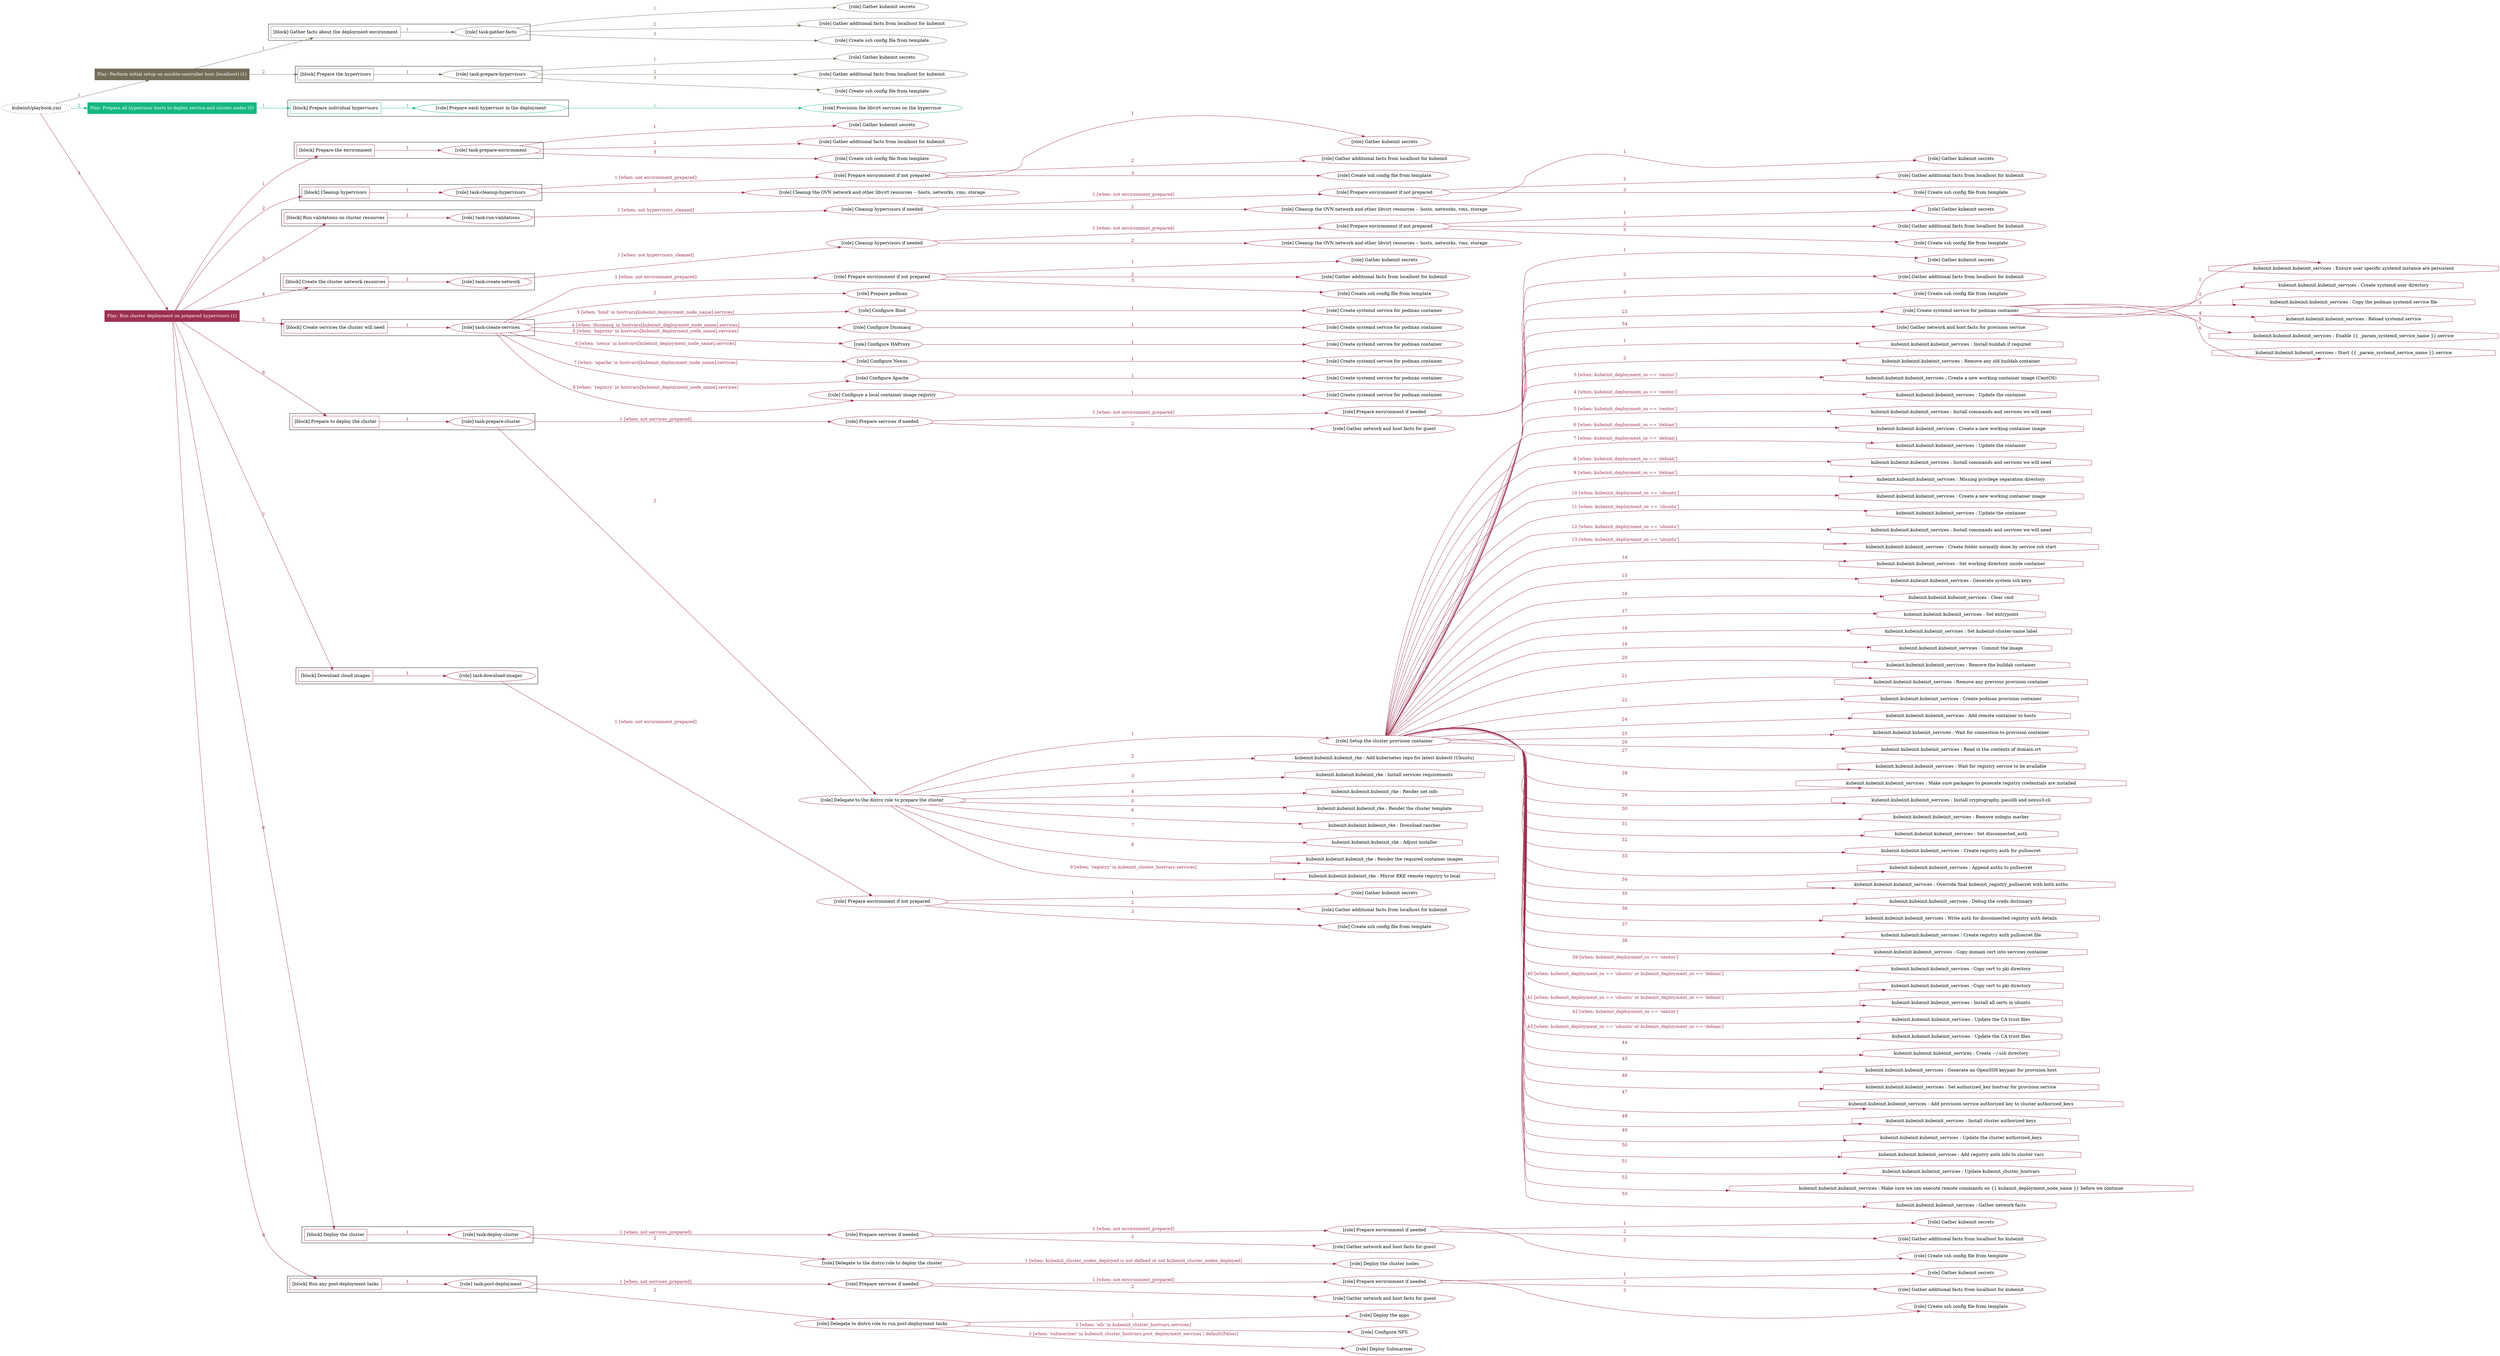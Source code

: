 digraph {
	graph [concentrate=true ordering=in rankdir=LR ratio=fill]
	edge [esep=5 sep=10]
	"kubeinit/playbook.yml" [URL="/home/runner/work/kubeinit/kubeinit/kubeinit/playbook.yml" id=playbook_8973db79 style=dotted]
	play_559d51c0 [label="Play: Perform initial setup on ansible-controller host (localhost) (1)" URL="/home/runner/work/kubeinit/kubeinit/kubeinit/playbook.yml" color="#736c59" fontcolor="#ffffff" id=play_559d51c0 shape=box style=filled tooltip=localhost]
	"kubeinit/playbook.yml" -> play_559d51c0 [label="1 " color="#736c59" fontcolor="#736c59" id=edge_a9f4c110 labeltooltip="1 " tooltip="1 "]
	subgraph "Gather kubeinit secrets" {
		role_a77247ef [label="[role] Gather kubeinit secrets" URL="/home/runner/.ansible/collections/ansible_collections/kubeinit/kubeinit/roles/kubeinit_prepare/tasks/gather_kubeinit_facts.yml" color="#736c59" id=role_a77247ef tooltip="Gather kubeinit secrets"]
	}
	subgraph "Gather additional facts from localhost for kubeinit" {
		role_42bce691 [label="[role] Gather additional facts from localhost for kubeinit" URL="/home/runner/.ansible/collections/ansible_collections/kubeinit/kubeinit/roles/kubeinit_prepare/tasks/gather_kubeinit_facts.yml" color="#736c59" id=role_42bce691 tooltip="Gather additional facts from localhost for kubeinit"]
	}
	subgraph "Create ssh config file from template" {
		role_9a0c2890 [label="[role] Create ssh config file from template" URL="/home/runner/.ansible/collections/ansible_collections/kubeinit/kubeinit/roles/kubeinit_prepare/tasks/gather_kubeinit_facts.yml" color="#736c59" id=role_9a0c2890 tooltip="Create ssh config file from template"]
	}
	subgraph "task-gather-facts" {
		role_a49b5c1d [label="[role] task-gather-facts" URL="/home/runner/work/kubeinit/kubeinit/kubeinit/playbook.yml" color="#736c59" id=role_a49b5c1d tooltip="task-gather-facts"]
		role_a49b5c1d -> role_a77247ef [label="1 " color="#736c59" fontcolor="#736c59" id=edge_afb58550 labeltooltip="1 " tooltip="1 "]
		role_a49b5c1d -> role_42bce691 [label="2 " color="#736c59" fontcolor="#736c59" id=edge_36cff582 labeltooltip="2 " tooltip="2 "]
		role_a49b5c1d -> role_9a0c2890 [label="3 " color="#736c59" fontcolor="#736c59" id=edge_11b9032f labeltooltip="3 " tooltip="3 "]
	}
	subgraph "Gather kubeinit secrets" {
		role_6a754843 [label="[role] Gather kubeinit secrets" URL="/home/runner/.ansible/collections/ansible_collections/kubeinit/kubeinit/roles/kubeinit_prepare/tasks/gather_kubeinit_facts.yml" color="#736c59" id=role_6a754843 tooltip="Gather kubeinit secrets"]
	}
	subgraph "Gather additional facts from localhost for kubeinit" {
		role_0537eaea [label="[role] Gather additional facts from localhost for kubeinit" URL="/home/runner/.ansible/collections/ansible_collections/kubeinit/kubeinit/roles/kubeinit_prepare/tasks/gather_kubeinit_facts.yml" color="#736c59" id=role_0537eaea tooltip="Gather additional facts from localhost for kubeinit"]
	}
	subgraph "Create ssh config file from template" {
		role_82589f4d [label="[role] Create ssh config file from template" URL="/home/runner/.ansible/collections/ansible_collections/kubeinit/kubeinit/roles/kubeinit_prepare/tasks/gather_kubeinit_facts.yml" color="#736c59" id=role_82589f4d tooltip="Create ssh config file from template"]
	}
	subgraph "task-prepare-hypervisors" {
		role_1747f08b [label="[role] task-prepare-hypervisors" URL="/home/runner/work/kubeinit/kubeinit/kubeinit/playbook.yml" color="#736c59" id=role_1747f08b tooltip="task-prepare-hypervisors"]
		role_1747f08b -> role_6a754843 [label="1 " color="#736c59" fontcolor="#736c59" id=edge_70c3a1d6 labeltooltip="1 " tooltip="1 "]
		role_1747f08b -> role_0537eaea [label="2 " color="#736c59" fontcolor="#736c59" id=edge_706a764b labeltooltip="2 " tooltip="2 "]
		role_1747f08b -> role_82589f4d [label="3 " color="#736c59" fontcolor="#736c59" id=edge_4bbf8cc9 labeltooltip="3 " tooltip="3 "]
	}
	subgraph "Play: Perform initial setup on ansible-controller host (localhost) (1)" {
		play_559d51c0 -> block_47b672b3 [label=1 color="#736c59" fontcolor="#736c59" id=edge_1380c64b labeltooltip=1 tooltip=1]
		subgraph cluster_block_47b672b3 {
			block_47b672b3 [label="[block] Gather facts about the deployment environment" URL="/home/runner/work/kubeinit/kubeinit/kubeinit/playbook.yml" color="#736c59" id=block_47b672b3 labeltooltip="Gather facts about the deployment environment" shape=box tooltip="Gather facts about the deployment environment"]
			block_47b672b3 -> role_a49b5c1d [label="1 " color="#736c59" fontcolor="#736c59" id=edge_1d15afa5 labeltooltip="1 " tooltip="1 "]
		}
		play_559d51c0 -> block_b5c32114 [label=2 color="#736c59" fontcolor="#736c59" id=edge_15250bc9 labeltooltip=2 tooltip=2]
		subgraph cluster_block_b5c32114 {
			block_b5c32114 [label="[block] Prepare the hypervisors" URL="/home/runner/work/kubeinit/kubeinit/kubeinit/playbook.yml" color="#736c59" id=block_b5c32114 labeltooltip="Prepare the hypervisors" shape=box tooltip="Prepare the hypervisors"]
			block_b5c32114 -> role_1747f08b [label="1 " color="#736c59" fontcolor="#736c59" id=edge_a207b481 labeltooltip="1 " tooltip="1 "]
		}
	}
	play_a22bfd46 [label="Play: Prepare all hypervisor hosts to deploy service and cluster nodes (0)" URL="/home/runner/work/kubeinit/kubeinit/kubeinit/playbook.yml" color="#15b782" fontcolor="#ffffff" id=play_a22bfd46 shape=box style=filled tooltip="Play: Prepare all hypervisor hosts to deploy service and cluster nodes (0)"]
	"kubeinit/playbook.yml" -> play_a22bfd46 [label="2 " color="#15b782" fontcolor="#15b782" id=edge_4fadd115 labeltooltip="2 " tooltip="2 "]
	subgraph "Provision the libvirt services on the hypervisor" {
		role_6619fccb [label="[role] Provision the libvirt services on the hypervisor" URL="/home/runner/.ansible/collections/ansible_collections/kubeinit/kubeinit/roles/kubeinit_prepare/tasks/prepare_hypervisor.yml" color="#15b782" id=role_6619fccb tooltip="Provision the libvirt services on the hypervisor"]
	}
	subgraph "Prepare each hypervisor in the deployment" {
		role_d689946c [label="[role] Prepare each hypervisor in the deployment" URL="/home/runner/work/kubeinit/kubeinit/kubeinit/playbook.yml" color="#15b782" id=role_d689946c tooltip="Prepare each hypervisor in the deployment"]
		role_d689946c -> role_6619fccb [label="1 " color="#15b782" fontcolor="#15b782" id=edge_888a76bc labeltooltip="1 " tooltip="1 "]
	}
	subgraph "Play: Prepare all hypervisor hosts to deploy service and cluster nodes (0)" {
		play_a22bfd46 -> block_e4d014b5 [label=1 color="#15b782" fontcolor="#15b782" id=edge_345ce7e8 labeltooltip=1 tooltip=1]
		subgraph cluster_block_e4d014b5 {
			block_e4d014b5 [label="[block] Prepare individual hypervisors" URL="/home/runner/work/kubeinit/kubeinit/kubeinit/playbook.yml" color="#15b782" id=block_e4d014b5 labeltooltip="Prepare individual hypervisors" shape=box tooltip="Prepare individual hypervisors"]
			block_e4d014b5 -> role_d689946c [label="1 " color="#15b782" fontcolor="#15b782" id=edge_5f1bf4d5 labeltooltip="1 " tooltip="1 "]
		}
	}
	play_b089feca [label="Play: Run cluster deployment on prepared hypervisors (1)" URL="/home/runner/work/kubeinit/kubeinit/kubeinit/playbook.yml" color="#9d2f4e" fontcolor="#ffffff" id=play_b089feca shape=box style=filled tooltip=localhost]
	"kubeinit/playbook.yml" -> play_b089feca [label="3 " color="#9d2f4e" fontcolor="#9d2f4e" id=edge_cb80630a labeltooltip="3 " tooltip="3 "]
	subgraph "Gather kubeinit secrets" {
		role_e976abbd [label="[role] Gather kubeinit secrets" URL="/home/runner/.ansible/collections/ansible_collections/kubeinit/kubeinit/roles/kubeinit_prepare/tasks/gather_kubeinit_facts.yml" color="#9d2f4e" id=role_e976abbd tooltip="Gather kubeinit secrets"]
	}
	subgraph "Gather additional facts from localhost for kubeinit" {
		role_3e359768 [label="[role] Gather additional facts from localhost for kubeinit" URL="/home/runner/.ansible/collections/ansible_collections/kubeinit/kubeinit/roles/kubeinit_prepare/tasks/gather_kubeinit_facts.yml" color="#9d2f4e" id=role_3e359768 tooltip="Gather additional facts from localhost for kubeinit"]
	}
	subgraph "Create ssh config file from template" {
		role_f532d087 [label="[role] Create ssh config file from template" URL="/home/runner/.ansible/collections/ansible_collections/kubeinit/kubeinit/roles/kubeinit_prepare/tasks/gather_kubeinit_facts.yml" color="#9d2f4e" id=role_f532d087 tooltip="Create ssh config file from template"]
	}
	subgraph "task-prepare-environment" {
		role_417d9a6d [label="[role] task-prepare-environment" URL="/home/runner/work/kubeinit/kubeinit/kubeinit/playbook.yml" color="#9d2f4e" id=role_417d9a6d tooltip="task-prepare-environment"]
		role_417d9a6d -> role_e976abbd [label="1 " color="#9d2f4e" fontcolor="#9d2f4e" id=edge_de0d20c6 labeltooltip="1 " tooltip="1 "]
		role_417d9a6d -> role_3e359768 [label="2 " color="#9d2f4e" fontcolor="#9d2f4e" id=edge_e8b075ba labeltooltip="2 " tooltip="2 "]
		role_417d9a6d -> role_f532d087 [label="3 " color="#9d2f4e" fontcolor="#9d2f4e" id=edge_7b327bf5 labeltooltip="3 " tooltip="3 "]
	}
	subgraph "Gather kubeinit secrets" {
		role_a20d85b5 [label="[role] Gather kubeinit secrets" URL="/home/runner/.ansible/collections/ansible_collections/kubeinit/kubeinit/roles/kubeinit_prepare/tasks/gather_kubeinit_facts.yml" color="#9d2f4e" id=role_a20d85b5 tooltip="Gather kubeinit secrets"]
	}
	subgraph "Gather additional facts from localhost for kubeinit" {
		role_f91b4af3 [label="[role] Gather additional facts from localhost for kubeinit" URL="/home/runner/.ansible/collections/ansible_collections/kubeinit/kubeinit/roles/kubeinit_prepare/tasks/gather_kubeinit_facts.yml" color="#9d2f4e" id=role_f91b4af3 tooltip="Gather additional facts from localhost for kubeinit"]
	}
	subgraph "Create ssh config file from template" {
		role_5f2db97f [label="[role] Create ssh config file from template" URL="/home/runner/.ansible/collections/ansible_collections/kubeinit/kubeinit/roles/kubeinit_prepare/tasks/gather_kubeinit_facts.yml" color="#9d2f4e" id=role_5f2db97f tooltip="Create ssh config file from template"]
	}
	subgraph "Prepare environment if not prepared" {
		role_51b9a352 [label="[role] Prepare environment if not prepared" URL="/home/runner/.ansible/collections/ansible_collections/kubeinit/kubeinit/roles/kubeinit_prepare/tasks/cleanup_hypervisors.yml" color="#9d2f4e" id=role_51b9a352 tooltip="Prepare environment if not prepared"]
		role_51b9a352 -> role_a20d85b5 [label="1 " color="#9d2f4e" fontcolor="#9d2f4e" id=edge_86df8298 labeltooltip="1 " tooltip="1 "]
		role_51b9a352 -> role_f91b4af3 [label="2 " color="#9d2f4e" fontcolor="#9d2f4e" id=edge_0ab3064f labeltooltip="2 " tooltip="2 "]
		role_51b9a352 -> role_5f2db97f [label="3 " color="#9d2f4e" fontcolor="#9d2f4e" id=edge_592b974f labeltooltip="3 " tooltip="3 "]
	}
	subgraph "Cleanup the OVN network and other libvirt resources -- hosts, networks, vms, storage" {
		role_2f65d1ea [label="[role] Cleanup the OVN network and other libvirt resources -- hosts, networks, vms, storage" URL="/home/runner/.ansible/collections/ansible_collections/kubeinit/kubeinit/roles/kubeinit_prepare/tasks/cleanup_hypervisors.yml" color="#9d2f4e" id=role_2f65d1ea tooltip="Cleanup the OVN network and other libvirt resources -- hosts, networks, vms, storage"]
	}
	subgraph "task-cleanup-hypervisors" {
		role_e4f66db9 [label="[role] task-cleanup-hypervisors" URL="/home/runner/work/kubeinit/kubeinit/kubeinit/playbook.yml" color="#9d2f4e" id=role_e4f66db9 tooltip="task-cleanup-hypervisors"]
		role_e4f66db9 -> role_51b9a352 [label="1 [when: not environment_prepared]" color="#9d2f4e" fontcolor="#9d2f4e" id=edge_5322bb10 labeltooltip="1 [when: not environment_prepared]" tooltip="1 [when: not environment_prepared]"]
		role_e4f66db9 -> role_2f65d1ea [label="2 " color="#9d2f4e" fontcolor="#9d2f4e" id=edge_d6b13f05 labeltooltip="2 " tooltip="2 "]
	}
	subgraph "Gather kubeinit secrets" {
		role_f8dd39ea [label="[role] Gather kubeinit secrets" URL="/home/runner/.ansible/collections/ansible_collections/kubeinit/kubeinit/roles/kubeinit_prepare/tasks/gather_kubeinit_facts.yml" color="#9d2f4e" id=role_f8dd39ea tooltip="Gather kubeinit secrets"]
	}
	subgraph "Gather additional facts from localhost for kubeinit" {
		role_cb2160d7 [label="[role] Gather additional facts from localhost for kubeinit" URL="/home/runner/.ansible/collections/ansible_collections/kubeinit/kubeinit/roles/kubeinit_prepare/tasks/gather_kubeinit_facts.yml" color="#9d2f4e" id=role_cb2160d7 tooltip="Gather additional facts from localhost for kubeinit"]
	}
	subgraph "Create ssh config file from template" {
		role_a10e80c5 [label="[role] Create ssh config file from template" URL="/home/runner/.ansible/collections/ansible_collections/kubeinit/kubeinit/roles/kubeinit_prepare/tasks/gather_kubeinit_facts.yml" color="#9d2f4e" id=role_a10e80c5 tooltip="Create ssh config file from template"]
	}
	subgraph "Prepare environment if not prepared" {
		role_9111096d [label="[role] Prepare environment if not prepared" URL="/home/runner/.ansible/collections/ansible_collections/kubeinit/kubeinit/roles/kubeinit_prepare/tasks/cleanup_hypervisors.yml" color="#9d2f4e" id=role_9111096d tooltip="Prepare environment if not prepared"]
		role_9111096d -> role_f8dd39ea [label="1 " color="#9d2f4e" fontcolor="#9d2f4e" id=edge_22d68870 labeltooltip="1 " tooltip="1 "]
		role_9111096d -> role_cb2160d7 [label="2 " color="#9d2f4e" fontcolor="#9d2f4e" id=edge_0820f78f labeltooltip="2 " tooltip="2 "]
		role_9111096d -> role_a10e80c5 [label="3 " color="#9d2f4e" fontcolor="#9d2f4e" id=edge_bd112dc3 labeltooltip="3 " tooltip="3 "]
	}
	subgraph "Cleanup the OVN network and other libvirt resources -- hosts, networks, vms, storage" {
		role_590434f6 [label="[role] Cleanup the OVN network and other libvirt resources -- hosts, networks, vms, storage" URL="/home/runner/.ansible/collections/ansible_collections/kubeinit/kubeinit/roles/kubeinit_prepare/tasks/cleanup_hypervisors.yml" color="#9d2f4e" id=role_590434f6 tooltip="Cleanup the OVN network and other libvirt resources -- hosts, networks, vms, storage"]
	}
	subgraph "Cleanup hypervisors if needed" {
		role_0803034a [label="[role] Cleanup hypervisors if needed" URL="/home/runner/.ansible/collections/ansible_collections/kubeinit/kubeinit/roles/kubeinit_validations/tasks/main.yml" color="#9d2f4e" id=role_0803034a tooltip="Cleanup hypervisors if needed"]
		role_0803034a -> role_9111096d [label="1 [when: not environment_prepared]" color="#9d2f4e" fontcolor="#9d2f4e" id=edge_b34d5072 labeltooltip="1 [when: not environment_prepared]" tooltip="1 [when: not environment_prepared]"]
		role_0803034a -> role_590434f6 [label="2 " color="#9d2f4e" fontcolor="#9d2f4e" id=edge_a64182fc labeltooltip="2 " tooltip="2 "]
	}
	subgraph "task-run-validations" {
		role_ffe632ee [label="[role] task-run-validations" URL="/home/runner/work/kubeinit/kubeinit/kubeinit/playbook.yml" color="#9d2f4e" id=role_ffe632ee tooltip="task-run-validations"]
		role_ffe632ee -> role_0803034a [label="1 [when: not hypervisors_cleaned]" color="#9d2f4e" fontcolor="#9d2f4e" id=edge_db41dd35 labeltooltip="1 [when: not hypervisors_cleaned]" tooltip="1 [when: not hypervisors_cleaned]"]
	}
	subgraph "Gather kubeinit secrets" {
		role_21d296be [label="[role] Gather kubeinit secrets" URL="/home/runner/.ansible/collections/ansible_collections/kubeinit/kubeinit/roles/kubeinit_prepare/tasks/gather_kubeinit_facts.yml" color="#9d2f4e" id=role_21d296be tooltip="Gather kubeinit secrets"]
	}
	subgraph "Gather additional facts from localhost for kubeinit" {
		role_88ba5344 [label="[role] Gather additional facts from localhost for kubeinit" URL="/home/runner/.ansible/collections/ansible_collections/kubeinit/kubeinit/roles/kubeinit_prepare/tasks/gather_kubeinit_facts.yml" color="#9d2f4e" id=role_88ba5344 tooltip="Gather additional facts from localhost for kubeinit"]
	}
	subgraph "Create ssh config file from template" {
		role_dea3e204 [label="[role] Create ssh config file from template" URL="/home/runner/.ansible/collections/ansible_collections/kubeinit/kubeinit/roles/kubeinit_prepare/tasks/gather_kubeinit_facts.yml" color="#9d2f4e" id=role_dea3e204 tooltip="Create ssh config file from template"]
	}
	subgraph "Prepare environment if not prepared" {
		role_250e275c [label="[role] Prepare environment if not prepared" URL="/home/runner/.ansible/collections/ansible_collections/kubeinit/kubeinit/roles/kubeinit_prepare/tasks/cleanup_hypervisors.yml" color="#9d2f4e" id=role_250e275c tooltip="Prepare environment if not prepared"]
		role_250e275c -> role_21d296be [label="1 " color="#9d2f4e" fontcolor="#9d2f4e" id=edge_45bbe9bc labeltooltip="1 " tooltip="1 "]
		role_250e275c -> role_88ba5344 [label="2 " color="#9d2f4e" fontcolor="#9d2f4e" id=edge_e6061492 labeltooltip="2 " tooltip="2 "]
		role_250e275c -> role_dea3e204 [label="3 " color="#9d2f4e" fontcolor="#9d2f4e" id=edge_4f66236c labeltooltip="3 " tooltip="3 "]
	}
	subgraph "Cleanup the OVN network and other libvirt resources -- hosts, networks, vms, storage" {
		role_ebf0239d [label="[role] Cleanup the OVN network and other libvirt resources -- hosts, networks, vms, storage" URL="/home/runner/.ansible/collections/ansible_collections/kubeinit/kubeinit/roles/kubeinit_prepare/tasks/cleanup_hypervisors.yml" color="#9d2f4e" id=role_ebf0239d tooltip="Cleanup the OVN network and other libvirt resources -- hosts, networks, vms, storage"]
	}
	subgraph "Cleanup hypervisors if needed" {
		role_cb9542fe [label="[role] Cleanup hypervisors if needed" URL="/home/runner/.ansible/collections/ansible_collections/kubeinit/kubeinit/roles/kubeinit_libvirt/tasks/create_network.yml" color="#9d2f4e" id=role_cb9542fe tooltip="Cleanup hypervisors if needed"]
		role_cb9542fe -> role_250e275c [label="1 [when: not environment_prepared]" color="#9d2f4e" fontcolor="#9d2f4e" id=edge_03f07932 labeltooltip="1 [when: not environment_prepared]" tooltip="1 [when: not environment_prepared]"]
		role_cb9542fe -> role_ebf0239d [label="2 " color="#9d2f4e" fontcolor="#9d2f4e" id=edge_63a44fae labeltooltip="2 " tooltip="2 "]
	}
	subgraph "task-create-network" {
		role_097a246a [label="[role] task-create-network" URL="/home/runner/work/kubeinit/kubeinit/kubeinit/playbook.yml" color="#9d2f4e" id=role_097a246a tooltip="task-create-network"]
		role_097a246a -> role_cb9542fe [label="1 [when: not hypervisors_cleaned]" color="#9d2f4e" fontcolor="#9d2f4e" id=edge_15ffc718 labeltooltip="1 [when: not hypervisors_cleaned]" tooltip="1 [when: not hypervisors_cleaned]"]
	}
	subgraph "Gather kubeinit secrets" {
		role_d699e044 [label="[role] Gather kubeinit secrets" URL="/home/runner/.ansible/collections/ansible_collections/kubeinit/kubeinit/roles/kubeinit_prepare/tasks/gather_kubeinit_facts.yml" color="#9d2f4e" id=role_d699e044 tooltip="Gather kubeinit secrets"]
	}
	subgraph "Gather additional facts from localhost for kubeinit" {
		role_8273ee5f [label="[role] Gather additional facts from localhost for kubeinit" URL="/home/runner/.ansible/collections/ansible_collections/kubeinit/kubeinit/roles/kubeinit_prepare/tasks/gather_kubeinit_facts.yml" color="#9d2f4e" id=role_8273ee5f tooltip="Gather additional facts from localhost for kubeinit"]
	}
	subgraph "Create ssh config file from template" {
		role_0a1e3012 [label="[role] Create ssh config file from template" URL="/home/runner/.ansible/collections/ansible_collections/kubeinit/kubeinit/roles/kubeinit_prepare/tasks/gather_kubeinit_facts.yml" color="#9d2f4e" id=role_0a1e3012 tooltip="Create ssh config file from template"]
	}
	subgraph "Prepare environment if not prepared" {
		role_227af43f [label="[role] Prepare environment if not prepared" URL="/home/runner/.ansible/collections/ansible_collections/kubeinit/kubeinit/roles/kubeinit_services/tasks/main.yml" color="#9d2f4e" id=role_227af43f tooltip="Prepare environment if not prepared"]
		role_227af43f -> role_d699e044 [label="1 " color="#9d2f4e" fontcolor="#9d2f4e" id=edge_7a5c0c10 labeltooltip="1 " tooltip="1 "]
		role_227af43f -> role_8273ee5f [label="2 " color="#9d2f4e" fontcolor="#9d2f4e" id=edge_46ef1540 labeltooltip="2 " tooltip="2 "]
		role_227af43f -> role_0a1e3012 [label="3 " color="#9d2f4e" fontcolor="#9d2f4e" id=edge_803cafe1 labeltooltip="3 " tooltip="3 "]
	}
	subgraph "Prepare podman" {
		role_4dd45c79 [label="[role] Prepare podman" URL="/home/runner/.ansible/collections/ansible_collections/kubeinit/kubeinit/roles/kubeinit_services/tasks/00_create_service_pod.yml" color="#9d2f4e" id=role_4dd45c79 tooltip="Prepare podman"]
	}
	subgraph "Create systemd service for podman container" {
		role_5dd9ea35 [label="[role] Create systemd service for podman container" URL="/home/runner/.ansible/collections/ansible_collections/kubeinit/kubeinit/roles/kubeinit_bind/tasks/main.yml" color="#9d2f4e" id=role_5dd9ea35 tooltip="Create systemd service for podman container"]
	}
	subgraph "Configure Bind" {
		role_7db99501 [label="[role] Configure Bind" URL="/home/runner/.ansible/collections/ansible_collections/kubeinit/kubeinit/roles/kubeinit_services/tasks/start_services_containers.yml" color="#9d2f4e" id=role_7db99501 tooltip="Configure Bind"]
		role_7db99501 -> role_5dd9ea35 [label="1 " color="#9d2f4e" fontcolor="#9d2f4e" id=edge_638e2742 labeltooltip="1 " tooltip="1 "]
	}
	subgraph "Create systemd service for podman container" {
		role_9f4078cd [label="[role] Create systemd service for podman container" URL="/home/runner/.ansible/collections/ansible_collections/kubeinit/kubeinit/roles/kubeinit_dnsmasq/tasks/main.yml" color="#9d2f4e" id=role_9f4078cd tooltip="Create systemd service for podman container"]
	}
	subgraph "Configure Dnsmasq" {
		role_cab1e191 [label="[role] Configure Dnsmasq" URL="/home/runner/.ansible/collections/ansible_collections/kubeinit/kubeinit/roles/kubeinit_services/tasks/start_services_containers.yml" color="#9d2f4e" id=role_cab1e191 tooltip="Configure Dnsmasq"]
		role_cab1e191 -> role_9f4078cd [label="1 " color="#9d2f4e" fontcolor="#9d2f4e" id=edge_38360d02 labeltooltip="1 " tooltip="1 "]
	}
	subgraph "Create systemd service for podman container" {
		role_f687fb8a [label="[role] Create systemd service for podman container" URL="/home/runner/.ansible/collections/ansible_collections/kubeinit/kubeinit/roles/kubeinit_haproxy/tasks/main.yml" color="#9d2f4e" id=role_f687fb8a tooltip="Create systemd service for podman container"]
	}
	subgraph "Configure HAProxy" {
		role_53a300af [label="[role] Configure HAProxy" URL="/home/runner/.ansible/collections/ansible_collections/kubeinit/kubeinit/roles/kubeinit_services/tasks/start_services_containers.yml" color="#9d2f4e" id=role_53a300af tooltip="Configure HAProxy"]
		role_53a300af -> role_f687fb8a [label="1 " color="#9d2f4e" fontcolor="#9d2f4e" id=edge_b5210a50 labeltooltip="1 " tooltip="1 "]
	}
	subgraph "Create systemd service for podman container" {
		role_56f70059 [label="[role] Create systemd service for podman container" URL="/home/runner/.ansible/collections/ansible_collections/kubeinit/kubeinit/roles/kubeinit_nexus/tasks/main.yml" color="#9d2f4e" id=role_56f70059 tooltip="Create systemd service for podman container"]
	}
	subgraph "Configure Nexus" {
		role_4790c3df [label="[role] Configure Nexus" URL="/home/runner/.ansible/collections/ansible_collections/kubeinit/kubeinit/roles/kubeinit_services/tasks/start_services_containers.yml" color="#9d2f4e" id=role_4790c3df tooltip="Configure Nexus"]
		role_4790c3df -> role_56f70059 [label="1 " color="#9d2f4e" fontcolor="#9d2f4e" id=edge_bc3738db labeltooltip="1 " tooltip="1 "]
	}
	subgraph "Create systemd service for podman container" {
		role_92548891 [label="[role] Create systemd service for podman container" URL="/home/runner/.ansible/collections/ansible_collections/kubeinit/kubeinit/roles/kubeinit_apache/tasks/main.yml" color="#9d2f4e" id=role_92548891 tooltip="Create systemd service for podman container"]
	}
	subgraph "Configure Apache" {
		role_9c36f7b6 [label="[role] Configure Apache" URL="/home/runner/.ansible/collections/ansible_collections/kubeinit/kubeinit/roles/kubeinit_services/tasks/start_services_containers.yml" color="#9d2f4e" id=role_9c36f7b6 tooltip="Configure Apache"]
		role_9c36f7b6 -> role_92548891 [label="1 " color="#9d2f4e" fontcolor="#9d2f4e" id=edge_b6de3afa labeltooltip="1 " tooltip="1 "]
	}
	subgraph "Create systemd service for podman container" {
		role_2448b75e [label="[role] Create systemd service for podman container" URL="/home/runner/.ansible/collections/ansible_collections/kubeinit/kubeinit/roles/kubeinit_registry/tasks/main.yml" color="#9d2f4e" id=role_2448b75e tooltip="Create systemd service for podman container"]
	}
	subgraph "Configure a local container image registry" {
		role_fc62095d [label="[role] Configure a local container image registry" URL="/home/runner/.ansible/collections/ansible_collections/kubeinit/kubeinit/roles/kubeinit_services/tasks/start_services_containers.yml" color="#9d2f4e" id=role_fc62095d tooltip="Configure a local container image registry"]
		role_fc62095d -> role_2448b75e [label="1 " color="#9d2f4e" fontcolor="#9d2f4e" id=edge_94d7e827 labeltooltip="1 " tooltip="1 "]
	}
	subgraph "task-create-services" {
		role_1c6eefd8 [label="[role] task-create-services" URL="/home/runner/work/kubeinit/kubeinit/kubeinit/playbook.yml" color="#9d2f4e" id=role_1c6eefd8 tooltip="task-create-services"]
		role_1c6eefd8 -> role_227af43f [label="1 [when: not environment_prepared]" color="#9d2f4e" fontcolor="#9d2f4e" id=edge_2de2da36 labeltooltip="1 [when: not environment_prepared]" tooltip="1 [when: not environment_prepared]"]
		role_1c6eefd8 -> role_4dd45c79 [label="2 " color="#9d2f4e" fontcolor="#9d2f4e" id=edge_6aa58ec1 labeltooltip="2 " tooltip="2 "]
		role_1c6eefd8 -> role_7db99501 [label="3 [when: 'bind' in hostvars[kubeinit_deployment_node_name].services]" color="#9d2f4e" fontcolor="#9d2f4e" id=edge_f141c804 labeltooltip="3 [when: 'bind' in hostvars[kubeinit_deployment_node_name].services]" tooltip="3 [when: 'bind' in hostvars[kubeinit_deployment_node_name].services]"]
		role_1c6eefd8 -> role_cab1e191 [label="4 [when: 'dnsmasq' in hostvars[kubeinit_deployment_node_name].services]" color="#9d2f4e" fontcolor="#9d2f4e" id=edge_f27090d4 labeltooltip="4 [when: 'dnsmasq' in hostvars[kubeinit_deployment_node_name].services]" tooltip="4 [when: 'dnsmasq' in hostvars[kubeinit_deployment_node_name].services]"]
		role_1c6eefd8 -> role_53a300af [label="5 [when: 'haproxy' in hostvars[kubeinit_deployment_node_name].services]" color="#9d2f4e" fontcolor="#9d2f4e" id=edge_9f076c7a labeltooltip="5 [when: 'haproxy' in hostvars[kubeinit_deployment_node_name].services]" tooltip="5 [when: 'haproxy' in hostvars[kubeinit_deployment_node_name].services]"]
		role_1c6eefd8 -> role_4790c3df [label="6 [when: 'nexus' in hostvars[kubeinit_deployment_node_name].services]" color="#9d2f4e" fontcolor="#9d2f4e" id=edge_e046adde labeltooltip="6 [when: 'nexus' in hostvars[kubeinit_deployment_node_name].services]" tooltip="6 [when: 'nexus' in hostvars[kubeinit_deployment_node_name].services]"]
		role_1c6eefd8 -> role_9c36f7b6 [label="7 [when: 'apache' in hostvars[kubeinit_deployment_node_name].services]" color="#9d2f4e" fontcolor="#9d2f4e" id=edge_900834ad labeltooltip="7 [when: 'apache' in hostvars[kubeinit_deployment_node_name].services]" tooltip="7 [when: 'apache' in hostvars[kubeinit_deployment_node_name].services]"]
		role_1c6eefd8 -> role_fc62095d [label="8 [when: 'registry' in hostvars[kubeinit_deployment_node_name].services]" color="#9d2f4e" fontcolor="#9d2f4e" id=edge_6ea81648 labeltooltip="8 [when: 'registry' in hostvars[kubeinit_deployment_node_name].services]" tooltip="8 [when: 'registry' in hostvars[kubeinit_deployment_node_name].services]"]
	}
	subgraph "Gather kubeinit secrets" {
		role_24ecfae3 [label="[role] Gather kubeinit secrets" URL="/home/runner/.ansible/collections/ansible_collections/kubeinit/kubeinit/roles/kubeinit_prepare/tasks/gather_kubeinit_facts.yml" color="#9d2f4e" id=role_24ecfae3 tooltip="Gather kubeinit secrets"]
	}
	subgraph "Gather additional facts from localhost for kubeinit" {
		role_ad0ba73d [label="[role] Gather additional facts from localhost for kubeinit" URL="/home/runner/.ansible/collections/ansible_collections/kubeinit/kubeinit/roles/kubeinit_prepare/tasks/gather_kubeinit_facts.yml" color="#9d2f4e" id=role_ad0ba73d tooltip="Gather additional facts from localhost for kubeinit"]
	}
	subgraph "Create ssh config file from template" {
		role_48026355 [label="[role] Create ssh config file from template" URL="/home/runner/.ansible/collections/ansible_collections/kubeinit/kubeinit/roles/kubeinit_prepare/tasks/gather_kubeinit_facts.yml" color="#9d2f4e" id=role_48026355 tooltip="Create ssh config file from template"]
	}
	subgraph "Prepare environment if needed" {
		role_8b706245 [label="[role] Prepare environment if needed" URL="/home/runner/.ansible/collections/ansible_collections/kubeinit/kubeinit/roles/kubeinit_services/tasks/prepare_services.yml" color="#9d2f4e" id=role_8b706245 tooltip="Prepare environment if needed"]
		role_8b706245 -> role_24ecfae3 [label="1 " color="#9d2f4e" fontcolor="#9d2f4e" id=edge_4c2e6e00 labeltooltip="1 " tooltip="1 "]
		role_8b706245 -> role_ad0ba73d [label="2 " color="#9d2f4e" fontcolor="#9d2f4e" id=edge_d6115ec2 labeltooltip="2 " tooltip="2 "]
		role_8b706245 -> role_48026355 [label="3 " color="#9d2f4e" fontcolor="#9d2f4e" id=edge_888dd482 labeltooltip="3 " tooltip="3 "]
	}
	subgraph "Gather network and host facts for guest" {
		role_94744c6e [label="[role] Gather network and host facts for guest" URL="/home/runner/.ansible/collections/ansible_collections/kubeinit/kubeinit/roles/kubeinit_services/tasks/prepare_services.yml" color="#9d2f4e" id=role_94744c6e tooltip="Gather network and host facts for guest"]
	}
	subgraph "Prepare services if needed" {
		role_29871677 [label="[role] Prepare services if needed" URL="/home/runner/.ansible/collections/ansible_collections/kubeinit/kubeinit/roles/kubeinit_prepare/tasks/prepare_cluster.yml" color="#9d2f4e" id=role_29871677 tooltip="Prepare services if needed"]
		role_29871677 -> role_8b706245 [label="1 [when: not environment_prepared]" color="#9d2f4e" fontcolor="#9d2f4e" id=edge_5ce85b0d labeltooltip="1 [when: not environment_prepared]" tooltip="1 [when: not environment_prepared]"]
		role_29871677 -> role_94744c6e [label="2 " color="#9d2f4e" fontcolor="#9d2f4e" id=edge_9a1a487b labeltooltip="2 " tooltip="2 "]
	}
	subgraph "Create systemd service for podman container" {
		role_2785db23 [label="[role] Create systemd service for podman container" URL="/home/runner/.ansible/collections/ansible_collections/kubeinit/kubeinit/roles/kubeinit_services/tasks/create_provision_container.yml" color="#9d2f4e" id=role_2785db23 tooltip="Create systemd service for podman container"]
		task_d8d314d4 [label="kubeinit.kubeinit.kubeinit_services : Ensure user specific systemd instance are persistent" URL="/home/runner/.ansible/collections/ansible_collections/kubeinit/kubeinit/roles/kubeinit_services/tasks/create_managed_service.yml" color="#9d2f4e" id=task_d8d314d4 shape=octagon tooltip="kubeinit.kubeinit.kubeinit_services : Ensure user specific systemd instance are persistent"]
		role_2785db23 -> task_d8d314d4 [label="1 " color="#9d2f4e" fontcolor="#9d2f4e" id=edge_9b3eb0b1 labeltooltip="1 " tooltip="1 "]
		task_14a1b0ba [label="kubeinit.kubeinit.kubeinit_services : Create systemd user directory" URL="/home/runner/.ansible/collections/ansible_collections/kubeinit/kubeinit/roles/kubeinit_services/tasks/create_managed_service.yml" color="#9d2f4e" id=task_14a1b0ba shape=octagon tooltip="kubeinit.kubeinit.kubeinit_services : Create systemd user directory"]
		role_2785db23 -> task_14a1b0ba [label="2 " color="#9d2f4e" fontcolor="#9d2f4e" id=edge_77283e91 labeltooltip="2 " tooltip="2 "]
		task_c3e1bd77 [label="kubeinit.kubeinit.kubeinit_services : Copy the podman systemd service file" URL="/home/runner/.ansible/collections/ansible_collections/kubeinit/kubeinit/roles/kubeinit_services/tasks/create_managed_service.yml" color="#9d2f4e" id=task_c3e1bd77 shape=octagon tooltip="kubeinit.kubeinit.kubeinit_services : Copy the podman systemd service file"]
		role_2785db23 -> task_c3e1bd77 [label="3 " color="#9d2f4e" fontcolor="#9d2f4e" id=edge_700432cf labeltooltip="3 " tooltip="3 "]
		task_2f31d9a9 [label="kubeinit.kubeinit.kubeinit_services : Reload systemd service" URL="/home/runner/.ansible/collections/ansible_collections/kubeinit/kubeinit/roles/kubeinit_services/tasks/create_managed_service.yml" color="#9d2f4e" id=task_2f31d9a9 shape=octagon tooltip="kubeinit.kubeinit.kubeinit_services : Reload systemd service"]
		role_2785db23 -> task_2f31d9a9 [label="4 " color="#9d2f4e" fontcolor="#9d2f4e" id=edge_6b8c636d labeltooltip="4 " tooltip="4 "]
		task_e2439099 [label="kubeinit.kubeinit.kubeinit_services : Enable {{ _param_systemd_service_name }}.service" URL="/home/runner/.ansible/collections/ansible_collections/kubeinit/kubeinit/roles/kubeinit_services/tasks/create_managed_service.yml" color="#9d2f4e" id=task_e2439099 shape=octagon tooltip="kubeinit.kubeinit.kubeinit_services : Enable {{ _param_systemd_service_name }}.service"]
		role_2785db23 -> task_e2439099 [label="5 " color="#9d2f4e" fontcolor="#9d2f4e" id=edge_7cec7013 labeltooltip="5 " tooltip="5 "]
		task_f0d03abe [label="kubeinit.kubeinit.kubeinit_services : Start {{ _param_systemd_service_name }}.service" URL="/home/runner/.ansible/collections/ansible_collections/kubeinit/kubeinit/roles/kubeinit_services/tasks/create_managed_service.yml" color="#9d2f4e" id=task_f0d03abe shape=octagon tooltip="kubeinit.kubeinit.kubeinit_services : Start {{ _param_systemd_service_name }}.service"]
		role_2785db23 -> task_f0d03abe [label="6 " color="#9d2f4e" fontcolor="#9d2f4e" id=edge_1756f6ec labeltooltip="6 " tooltip="6 "]
	}
	subgraph "Gather network and host facts for provision service" {
		role_0f85fe5f [label="[role] Gather network and host facts for provision service" URL="/home/runner/.ansible/collections/ansible_collections/kubeinit/kubeinit/roles/kubeinit_services/tasks/create_provision_container.yml" color="#9d2f4e" id=role_0f85fe5f tooltip="Gather network and host facts for provision service"]
	}
	subgraph "Setup the cluster provision container" {
		role_114d9e6d [label="[role] Setup the cluster provision container" URL="/home/runner/.ansible/collections/ansible_collections/kubeinit/kubeinit/roles/kubeinit_rke/tasks/prepare_cluster.yml" color="#9d2f4e" id=role_114d9e6d tooltip="Setup the cluster provision container"]
		task_a229ca0a [label="kubeinit.kubeinit.kubeinit_services : Install buildah if required" URL="/home/runner/.ansible/collections/ansible_collections/kubeinit/kubeinit/roles/kubeinit_services/tasks/create_provision_container.yml" color="#9d2f4e" id=task_a229ca0a shape=octagon tooltip="kubeinit.kubeinit.kubeinit_services : Install buildah if required"]
		role_114d9e6d -> task_a229ca0a [label="1 " color="#9d2f4e" fontcolor="#9d2f4e" id=edge_3fe33da4 labeltooltip="1 " tooltip="1 "]
		task_f6ba3c82 [label="kubeinit.kubeinit.kubeinit_services : Remove any old buildah container" URL="/home/runner/.ansible/collections/ansible_collections/kubeinit/kubeinit/roles/kubeinit_services/tasks/create_provision_container.yml" color="#9d2f4e" id=task_f6ba3c82 shape=octagon tooltip="kubeinit.kubeinit.kubeinit_services : Remove any old buildah container"]
		role_114d9e6d -> task_f6ba3c82 [label="2 " color="#9d2f4e" fontcolor="#9d2f4e" id=edge_1f5b521b labeltooltip="2 " tooltip="2 "]
		task_8f43bf55 [label="kubeinit.kubeinit.kubeinit_services : Create a new working container image (CentOS)" URL="/home/runner/.ansible/collections/ansible_collections/kubeinit/kubeinit/roles/kubeinit_services/tasks/create_provision_container.yml" color="#9d2f4e" id=task_8f43bf55 shape=octagon tooltip="kubeinit.kubeinit.kubeinit_services : Create a new working container image (CentOS)"]
		role_114d9e6d -> task_8f43bf55 [label="3 [when: kubeinit_deployment_os == 'centos']" color="#9d2f4e" fontcolor="#9d2f4e" id=edge_4e2286d2 labeltooltip="3 [when: kubeinit_deployment_os == 'centos']" tooltip="3 [when: kubeinit_deployment_os == 'centos']"]
		task_9ffff4b3 [label="kubeinit.kubeinit.kubeinit_services : Update the container" URL="/home/runner/.ansible/collections/ansible_collections/kubeinit/kubeinit/roles/kubeinit_services/tasks/create_provision_container.yml" color="#9d2f4e" id=task_9ffff4b3 shape=octagon tooltip="kubeinit.kubeinit.kubeinit_services : Update the container"]
		role_114d9e6d -> task_9ffff4b3 [label="4 [when: kubeinit_deployment_os == 'centos']" color="#9d2f4e" fontcolor="#9d2f4e" id=edge_cc78cce3 labeltooltip="4 [when: kubeinit_deployment_os == 'centos']" tooltip="4 [when: kubeinit_deployment_os == 'centos']"]
		task_f6a46cea [label="kubeinit.kubeinit.kubeinit_services : Install commands and services we will need" URL="/home/runner/.ansible/collections/ansible_collections/kubeinit/kubeinit/roles/kubeinit_services/tasks/create_provision_container.yml" color="#9d2f4e" id=task_f6a46cea shape=octagon tooltip="kubeinit.kubeinit.kubeinit_services : Install commands and services we will need"]
		role_114d9e6d -> task_f6a46cea [label="5 [when: kubeinit_deployment_os == 'centos']" color="#9d2f4e" fontcolor="#9d2f4e" id=edge_be859b77 labeltooltip="5 [when: kubeinit_deployment_os == 'centos']" tooltip="5 [when: kubeinit_deployment_os == 'centos']"]
		task_8a46e38b [label="kubeinit.kubeinit.kubeinit_services : Create a new working container image" URL="/home/runner/.ansible/collections/ansible_collections/kubeinit/kubeinit/roles/kubeinit_services/tasks/create_provision_container.yml" color="#9d2f4e" id=task_8a46e38b shape=octagon tooltip="kubeinit.kubeinit.kubeinit_services : Create a new working container image"]
		role_114d9e6d -> task_8a46e38b [label="6 [when: kubeinit_deployment_os == 'debian']" color="#9d2f4e" fontcolor="#9d2f4e" id=edge_7ee6f318 labeltooltip="6 [when: kubeinit_deployment_os == 'debian']" tooltip="6 [when: kubeinit_deployment_os == 'debian']"]
		task_d97b0935 [label="kubeinit.kubeinit.kubeinit_services : Update the container" URL="/home/runner/.ansible/collections/ansible_collections/kubeinit/kubeinit/roles/kubeinit_services/tasks/create_provision_container.yml" color="#9d2f4e" id=task_d97b0935 shape=octagon tooltip="kubeinit.kubeinit.kubeinit_services : Update the container"]
		role_114d9e6d -> task_d97b0935 [label="7 [when: kubeinit_deployment_os == 'debian']" color="#9d2f4e" fontcolor="#9d2f4e" id=edge_e7805836 labeltooltip="7 [when: kubeinit_deployment_os == 'debian']" tooltip="7 [when: kubeinit_deployment_os == 'debian']"]
		task_d4ec3a4e [label="kubeinit.kubeinit.kubeinit_services : Install commands and services we will need" URL="/home/runner/.ansible/collections/ansible_collections/kubeinit/kubeinit/roles/kubeinit_services/tasks/create_provision_container.yml" color="#9d2f4e" id=task_d4ec3a4e shape=octagon tooltip="kubeinit.kubeinit.kubeinit_services : Install commands and services we will need"]
		role_114d9e6d -> task_d4ec3a4e [label="8 [when: kubeinit_deployment_os == 'debian']" color="#9d2f4e" fontcolor="#9d2f4e" id=edge_b2976505 labeltooltip="8 [when: kubeinit_deployment_os == 'debian']" tooltip="8 [when: kubeinit_deployment_os == 'debian']"]
		task_5a06f674 [label="kubeinit.kubeinit.kubeinit_services : Missing privilege separation directory" URL="/home/runner/.ansible/collections/ansible_collections/kubeinit/kubeinit/roles/kubeinit_services/tasks/create_provision_container.yml" color="#9d2f4e" id=task_5a06f674 shape=octagon tooltip="kubeinit.kubeinit.kubeinit_services : Missing privilege separation directory"]
		role_114d9e6d -> task_5a06f674 [label="9 [when: kubeinit_deployment_os == 'debian']" color="#9d2f4e" fontcolor="#9d2f4e" id=edge_5dacc4a3 labeltooltip="9 [when: kubeinit_deployment_os == 'debian']" tooltip="9 [when: kubeinit_deployment_os == 'debian']"]
		task_562d6136 [label="kubeinit.kubeinit.kubeinit_services : Create a new working container image" URL="/home/runner/.ansible/collections/ansible_collections/kubeinit/kubeinit/roles/kubeinit_services/tasks/create_provision_container.yml" color="#9d2f4e" id=task_562d6136 shape=octagon tooltip="kubeinit.kubeinit.kubeinit_services : Create a new working container image"]
		role_114d9e6d -> task_562d6136 [label="10 [when: kubeinit_deployment_os == 'ubuntu']" color="#9d2f4e" fontcolor="#9d2f4e" id=edge_6f417b46 labeltooltip="10 [when: kubeinit_deployment_os == 'ubuntu']" tooltip="10 [when: kubeinit_deployment_os == 'ubuntu']"]
		task_483b82c9 [label="kubeinit.kubeinit.kubeinit_services : Update the container" URL="/home/runner/.ansible/collections/ansible_collections/kubeinit/kubeinit/roles/kubeinit_services/tasks/create_provision_container.yml" color="#9d2f4e" id=task_483b82c9 shape=octagon tooltip="kubeinit.kubeinit.kubeinit_services : Update the container"]
		role_114d9e6d -> task_483b82c9 [label="11 [when: kubeinit_deployment_os == 'ubuntu']" color="#9d2f4e" fontcolor="#9d2f4e" id=edge_9c06de33 labeltooltip="11 [when: kubeinit_deployment_os == 'ubuntu']" tooltip="11 [when: kubeinit_deployment_os == 'ubuntu']"]
		task_6362847a [label="kubeinit.kubeinit.kubeinit_services : Install commands and services we will need" URL="/home/runner/.ansible/collections/ansible_collections/kubeinit/kubeinit/roles/kubeinit_services/tasks/create_provision_container.yml" color="#9d2f4e" id=task_6362847a shape=octagon tooltip="kubeinit.kubeinit.kubeinit_services : Install commands and services we will need"]
		role_114d9e6d -> task_6362847a [label="12 [when: kubeinit_deployment_os == 'ubuntu']" color="#9d2f4e" fontcolor="#9d2f4e" id=edge_f04715f0 labeltooltip="12 [when: kubeinit_deployment_os == 'ubuntu']" tooltip="12 [when: kubeinit_deployment_os == 'ubuntu']"]
		task_372c3e56 [label="kubeinit.kubeinit.kubeinit_services : Create folder normally done by service ssh start" URL="/home/runner/.ansible/collections/ansible_collections/kubeinit/kubeinit/roles/kubeinit_services/tasks/create_provision_container.yml" color="#9d2f4e" id=task_372c3e56 shape=octagon tooltip="kubeinit.kubeinit.kubeinit_services : Create folder normally done by service ssh start"]
		role_114d9e6d -> task_372c3e56 [label="13 [when: kubeinit_deployment_os == 'ubuntu']" color="#9d2f4e" fontcolor="#9d2f4e" id=edge_5cf1672c labeltooltip="13 [when: kubeinit_deployment_os == 'ubuntu']" tooltip="13 [when: kubeinit_deployment_os == 'ubuntu']"]
		task_76167a7a [label="kubeinit.kubeinit.kubeinit_services : Set working directory inside container" URL="/home/runner/.ansible/collections/ansible_collections/kubeinit/kubeinit/roles/kubeinit_services/tasks/create_provision_container.yml" color="#9d2f4e" id=task_76167a7a shape=octagon tooltip="kubeinit.kubeinit.kubeinit_services : Set working directory inside container"]
		role_114d9e6d -> task_76167a7a [label="14 " color="#9d2f4e" fontcolor="#9d2f4e" id=edge_ab238c11 labeltooltip="14 " tooltip="14 "]
		task_af67e9e3 [label="kubeinit.kubeinit.kubeinit_services : Generate system ssh keys" URL="/home/runner/.ansible/collections/ansible_collections/kubeinit/kubeinit/roles/kubeinit_services/tasks/create_provision_container.yml" color="#9d2f4e" id=task_af67e9e3 shape=octagon tooltip="kubeinit.kubeinit.kubeinit_services : Generate system ssh keys"]
		role_114d9e6d -> task_af67e9e3 [label="15 " color="#9d2f4e" fontcolor="#9d2f4e" id=edge_860882d2 labeltooltip="15 " tooltip="15 "]
		task_9afd99fe [label="kubeinit.kubeinit.kubeinit_services : Clear cmd" URL="/home/runner/.ansible/collections/ansible_collections/kubeinit/kubeinit/roles/kubeinit_services/tasks/create_provision_container.yml" color="#9d2f4e" id=task_9afd99fe shape=octagon tooltip="kubeinit.kubeinit.kubeinit_services : Clear cmd"]
		role_114d9e6d -> task_9afd99fe [label="16 " color="#9d2f4e" fontcolor="#9d2f4e" id=edge_3c0df2ad labeltooltip="16 " tooltip="16 "]
		task_2cf368f5 [label="kubeinit.kubeinit.kubeinit_services : Set entrypoint" URL="/home/runner/.ansible/collections/ansible_collections/kubeinit/kubeinit/roles/kubeinit_services/tasks/create_provision_container.yml" color="#9d2f4e" id=task_2cf368f5 shape=octagon tooltip="kubeinit.kubeinit.kubeinit_services : Set entrypoint"]
		role_114d9e6d -> task_2cf368f5 [label="17 " color="#9d2f4e" fontcolor="#9d2f4e" id=edge_4bceec98 labeltooltip="17 " tooltip="17 "]
		task_10b21366 [label="kubeinit.kubeinit.kubeinit_services : Set kubeinit-cluster-name label" URL="/home/runner/.ansible/collections/ansible_collections/kubeinit/kubeinit/roles/kubeinit_services/tasks/create_provision_container.yml" color="#9d2f4e" id=task_10b21366 shape=octagon tooltip="kubeinit.kubeinit.kubeinit_services : Set kubeinit-cluster-name label"]
		role_114d9e6d -> task_10b21366 [label="18 " color="#9d2f4e" fontcolor="#9d2f4e" id=edge_af81b913 labeltooltip="18 " tooltip="18 "]
		task_9ce03a11 [label="kubeinit.kubeinit.kubeinit_services : Commit the image" URL="/home/runner/.ansible/collections/ansible_collections/kubeinit/kubeinit/roles/kubeinit_services/tasks/create_provision_container.yml" color="#9d2f4e" id=task_9ce03a11 shape=octagon tooltip="kubeinit.kubeinit.kubeinit_services : Commit the image"]
		role_114d9e6d -> task_9ce03a11 [label="19 " color="#9d2f4e" fontcolor="#9d2f4e" id=edge_db97696f labeltooltip="19 " tooltip="19 "]
		task_96e72844 [label="kubeinit.kubeinit.kubeinit_services : Remove the buildah container" URL="/home/runner/.ansible/collections/ansible_collections/kubeinit/kubeinit/roles/kubeinit_services/tasks/create_provision_container.yml" color="#9d2f4e" id=task_96e72844 shape=octagon tooltip="kubeinit.kubeinit.kubeinit_services : Remove the buildah container"]
		role_114d9e6d -> task_96e72844 [label="20 " color="#9d2f4e" fontcolor="#9d2f4e" id=edge_0802ae75 labeltooltip="20 " tooltip="20 "]
		task_a500b9c4 [label="kubeinit.kubeinit.kubeinit_services : Remove any previous provision container" URL="/home/runner/.ansible/collections/ansible_collections/kubeinit/kubeinit/roles/kubeinit_services/tasks/create_provision_container.yml" color="#9d2f4e" id=task_a500b9c4 shape=octagon tooltip="kubeinit.kubeinit.kubeinit_services : Remove any previous provision container"]
		role_114d9e6d -> task_a500b9c4 [label="21 " color="#9d2f4e" fontcolor="#9d2f4e" id=edge_33384d43 labeltooltip="21 " tooltip="21 "]
		task_3137f2a6 [label="kubeinit.kubeinit.kubeinit_services : Create podman provision container" URL="/home/runner/.ansible/collections/ansible_collections/kubeinit/kubeinit/roles/kubeinit_services/tasks/create_provision_container.yml" color="#9d2f4e" id=task_3137f2a6 shape=octagon tooltip="kubeinit.kubeinit.kubeinit_services : Create podman provision container"]
		role_114d9e6d -> task_3137f2a6 [label="22 " color="#9d2f4e" fontcolor="#9d2f4e" id=edge_5cc0fd6d labeltooltip="22 " tooltip="22 "]
		role_114d9e6d -> role_2785db23 [label="23 " color="#9d2f4e" fontcolor="#9d2f4e" id=edge_5338f576 labeltooltip="23 " tooltip="23 "]
		task_e8efc6f0 [label="kubeinit.kubeinit.kubeinit_services : Add remote container to hosts" URL="/home/runner/.ansible/collections/ansible_collections/kubeinit/kubeinit/roles/kubeinit_services/tasks/create_provision_container.yml" color="#9d2f4e" id=task_e8efc6f0 shape=octagon tooltip="kubeinit.kubeinit.kubeinit_services : Add remote container to hosts"]
		role_114d9e6d -> task_e8efc6f0 [label="24 " color="#9d2f4e" fontcolor="#9d2f4e" id=edge_86ad5f8c labeltooltip="24 " tooltip="24 "]
		task_e4954637 [label="kubeinit.kubeinit.kubeinit_services : Wait for connection to provision container" URL="/home/runner/.ansible/collections/ansible_collections/kubeinit/kubeinit/roles/kubeinit_services/tasks/create_provision_container.yml" color="#9d2f4e" id=task_e4954637 shape=octagon tooltip="kubeinit.kubeinit.kubeinit_services : Wait for connection to provision container"]
		role_114d9e6d -> task_e4954637 [label="25 " color="#9d2f4e" fontcolor="#9d2f4e" id=edge_e42dfa03 labeltooltip="25 " tooltip="25 "]
		task_6e25d959 [label="kubeinit.kubeinit.kubeinit_services : Read in the contents of domain.crt" URL="/home/runner/.ansible/collections/ansible_collections/kubeinit/kubeinit/roles/kubeinit_services/tasks/create_provision_container.yml" color="#9d2f4e" id=task_6e25d959 shape=octagon tooltip="kubeinit.kubeinit.kubeinit_services : Read in the contents of domain.crt"]
		role_114d9e6d -> task_6e25d959 [label="26 " color="#9d2f4e" fontcolor="#9d2f4e" id=edge_983e357d labeltooltip="26 " tooltip="26 "]
		task_af38aec4 [label="kubeinit.kubeinit.kubeinit_services : Wait for registry service to be available" URL="/home/runner/.ansible/collections/ansible_collections/kubeinit/kubeinit/roles/kubeinit_services/tasks/create_provision_container.yml" color="#9d2f4e" id=task_af38aec4 shape=octagon tooltip="kubeinit.kubeinit.kubeinit_services : Wait for registry service to be available"]
		role_114d9e6d -> task_af38aec4 [label="27 " color="#9d2f4e" fontcolor="#9d2f4e" id=edge_dc4b9566 labeltooltip="27 " tooltip="27 "]
		task_b6dd862c [label="kubeinit.kubeinit.kubeinit_services : Make sure packages to generate registry credentials are installed" URL="/home/runner/.ansible/collections/ansible_collections/kubeinit/kubeinit/roles/kubeinit_services/tasks/create_provision_container.yml" color="#9d2f4e" id=task_b6dd862c shape=octagon tooltip="kubeinit.kubeinit.kubeinit_services : Make sure packages to generate registry credentials are installed"]
		role_114d9e6d -> task_b6dd862c [label="28 " color="#9d2f4e" fontcolor="#9d2f4e" id=edge_e34b673e labeltooltip="28 " tooltip="28 "]
		task_9e4ea885 [label="kubeinit.kubeinit.kubeinit_services : Install cryptography, passlib and nexus3-cli" URL="/home/runner/.ansible/collections/ansible_collections/kubeinit/kubeinit/roles/kubeinit_services/tasks/create_provision_container.yml" color="#9d2f4e" id=task_9e4ea885 shape=octagon tooltip="kubeinit.kubeinit.kubeinit_services : Install cryptography, passlib and nexus3-cli"]
		role_114d9e6d -> task_9e4ea885 [label="29 " color="#9d2f4e" fontcolor="#9d2f4e" id=edge_45ce7cd8 labeltooltip="29 " tooltip="29 "]
		task_c8cdb530 [label="kubeinit.kubeinit.kubeinit_services : Remove nologin marker" URL="/home/runner/.ansible/collections/ansible_collections/kubeinit/kubeinit/roles/kubeinit_services/tasks/create_provision_container.yml" color="#9d2f4e" id=task_c8cdb530 shape=octagon tooltip="kubeinit.kubeinit.kubeinit_services : Remove nologin marker"]
		role_114d9e6d -> task_c8cdb530 [label="30 " color="#9d2f4e" fontcolor="#9d2f4e" id=edge_ab6d2a0e labeltooltip="30 " tooltip="30 "]
		task_bf574534 [label="kubeinit.kubeinit.kubeinit_services : Set disconnected_auth" URL="/home/runner/.ansible/collections/ansible_collections/kubeinit/kubeinit/roles/kubeinit_services/tasks/create_provision_container.yml" color="#9d2f4e" id=task_bf574534 shape=octagon tooltip="kubeinit.kubeinit.kubeinit_services : Set disconnected_auth"]
		role_114d9e6d -> task_bf574534 [label="31 " color="#9d2f4e" fontcolor="#9d2f4e" id=edge_d9b58bde labeltooltip="31 " tooltip="31 "]
		task_6eabde99 [label="kubeinit.kubeinit.kubeinit_services : Create registry auth for pullsecret" URL="/home/runner/.ansible/collections/ansible_collections/kubeinit/kubeinit/roles/kubeinit_services/tasks/create_provision_container.yml" color="#9d2f4e" id=task_6eabde99 shape=octagon tooltip="kubeinit.kubeinit.kubeinit_services : Create registry auth for pullsecret"]
		role_114d9e6d -> task_6eabde99 [label="32 " color="#9d2f4e" fontcolor="#9d2f4e" id=edge_35261f98 labeltooltip="32 " tooltip="32 "]
		task_5dd0127b [label="kubeinit.kubeinit.kubeinit_services : Append auths to pullsecret" URL="/home/runner/.ansible/collections/ansible_collections/kubeinit/kubeinit/roles/kubeinit_services/tasks/create_provision_container.yml" color="#9d2f4e" id=task_5dd0127b shape=octagon tooltip="kubeinit.kubeinit.kubeinit_services : Append auths to pullsecret"]
		role_114d9e6d -> task_5dd0127b [label="33 " color="#9d2f4e" fontcolor="#9d2f4e" id=edge_f8787318 labeltooltip="33 " tooltip="33 "]
		task_4e2cff1f [label="kubeinit.kubeinit.kubeinit_services : Override final kubeinit_registry_pullsecret with both auths" URL="/home/runner/.ansible/collections/ansible_collections/kubeinit/kubeinit/roles/kubeinit_services/tasks/create_provision_container.yml" color="#9d2f4e" id=task_4e2cff1f shape=octagon tooltip="kubeinit.kubeinit.kubeinit_services : Override final kubeinit_registry_pullsecret with both auths"]
		role_114d9e6d -> task_4e2cff1f [label="34 " color="#9d2f4e" fontcolor="#9d2f4e" id=edge_708603d5 labeltooltip="34 " tooltip="34 "]
		task_e21ac1c8 [label="kubeinit.kubeinit.kubeinit_services : Debug the creds dictionary" URL="/home/runner/.ansible/collections/ansible_collections/kubeinit/kubeinit/roles/kubeinit_services/tasks/create_provision_container.yml" color="#9d2f4e" id=task_e21ac1c8 shape=octagon tooltip="kubeinit.kubeinit.kubeinit_services : Debug the creds dictionary"]
		role_114d9e6d -> task_e21ac1c8 [label="35 " color="#9d2f4e" fontcolor="#9d2f4e" id=edge_3ad13a77 labeltooltip="35 " tooltip="35 "]
		task_25aff5ce [label="kubeinit.kubeinit.kubeinit_services : Write auth for disconnected registry auth details" URL="/home/runner/.ansible/collections/ansible_collections/kubeinit/kubeinit/roles/kubeinit_services/tasks/create_provision_container.yml" color="#9d2f4e" id=task_25aff5ce shape=octagon tooltip="kubeinit.kubeinit.kubeinit_services : Write auth for disconnected registry auth details"]
		role_114d9e6d -> task_25aff5ce [label="36 " color="#9d2f4e" fontcolor="#9d2f4e" id=edge_b308da2b labeltooltip="36 " tooltip="36 "]
		task_918d65be [label="kubeinit.kubeinit.kubeinit_services : Create registry auth pullsecret file" URL="/home/runner/.ansible/collections/ansible_collections/kubeinit/kubeinit/roles/kubeinit_services/tasks/create_provision_container.yml" color="#9d2f4e" id=task_918d65be shape=octagon tooltip="kubeinit.kubeinit.kubeinit_services : Create registry auth pullsecret file"]
		role_114d9e6d -> task_918d65be [label="37 " color="#9d2f4e" fontcolor="#9d2f4e" id=edge_79f1f141 labeltooltip="37 " tooltip="37 "]
		task_b0d0685e [label="kubeinit.kubeinit.kubeinit_services : Copy domain cert into services container" URL="/home/runner/.ansible/collections/ansible_collections/kubeinit/kubeinit/roles/kubeinit_services/tasks/create_provision_container.yml" color="#9d2f4e" id=task_b0d0685e shape=octagon tooltip="kubeinit.kubeinit.kubeinit_services : Copy domain cert into services container"]
		role_114d9e6d -> task_b0d0685e [label="38 " color="#9d2f4e" fontcolor="#9d2f4e" id=edge_7e3b5e4d labeltooltip="38 " tooltip="38 "]
		task_df9dbfc1 [label="kubeinit.kubeinit.kubeinit_services : Copy cert to pki directory" URL="/home/runner/.ansible/collections/ansible_collections/kubeinit/kubeinit/roles/kubeinit_services/tasks/create_provision_container.yml" color="#9d2f4e" id=task_df9dbfc1 shape=octagon tooltip="kubeinit.kubeinit.kubeinit_services : Copy cert to pki directory"]
		role_114d9e6d -> task_df9dbfc1 [label="39 [when: kubeinit_deployment_os == 'centos']" color="#9d2f4e" fontcolor="#9d2f4e" id=edge_a9fa34cd labeltooltip="39 [when: kubeinit_deployment_os == 'centos']" tooltip="39 [when: kubeinit_deployment_os == 'centos']"]
		task_398f7278 [label="kubeinit.kubeinit.kubeinit_services : Copy cert to pki directory" URL="/home/runner/.ansible/collections/ansible_collections/kubeinit/kubeinit/roles/kubeinit_services/tasks/create_provision_container.yml" color="#9d2f4e" id=task_398f7278 shape=octagon tooltip="kubeinit.kubeinit.kubeinit_services : Copy cert to pki directory"]
		role_114d9e6d -> task_398f7278 [label="40 [when: kubeinit_deployment_os == 'ubuntu' or kubeinit_deployment_os == 'debian']" color="#9d2f4e" fontcolor="#9d2f4e" id=edge_be5c0234 labeltooltip="40 [when: kubeinit_deployment_os == 'ubuntu' or kubeinit_deployment_os == 'debian']" tooltip="40 [when: kubeinit_deployment_os == 'ubuntu' or kubeinit_deployment_os == 'debian']"]
		task_6bf3393d [label="kubeinit.kubeinit.kubeinit_services : Install all certs in ubuntu" URL="/home/runner/.ansible/collections/ansible_collections/kubeinit/kubeinit/roles/kubeinit_services/tasks/create_provision_container.yml" color="#9d2f4e" id=task_6bf3393d shape=octagon tooltip="kubeinit.kubeinit.kubeinit_services : Install all certs in ubuntu"]
		role_114d9e6d -> task_6bf3393d [label="41 [when: kubeinit_deployment_os == 'ubuntu' or kubeinit_deployment_os == 'debian']" color="#9d2f4e" fontcolor="#9d2f4e" id=edge_42fea4ed labeltooltip="41 [when: kubeinit_deployment_os == 'ubuntu' or kubeinit_deployment_os == 'debian']" tooltip="41 [when: kubeinit_deployment_os == 'ubuntu' or kubeinit_deployment_os == 'debian']"]
		task_800bf6fe [label="kubeinit.kubeinit.kubeinit_services : Update the CA trust files" URL="/home/runner/.ansible/collections/ansible_collections/kubeinit/kubeinit/roles/kubeinit_services/tasks/create_provision_container.yml" color="#9d2f4e" id=task_800bf6fe shape=octagon tooltip="kubeinit.kubeinit.kubeinit_services : Update the CA trust files"]
		role_114d9e6d -> task_800bf6fe [label="42 [when: kubeinit_deployment_os == 'centos']" color="#9d2f4e" fontcolor="#9d2f4e" id=edge_599f5c94 labeltooltip="42 [when: kubeinit_deployment_os == 'centos']" tooltip="42 [when: kubeinit_deployment_os == 'centos']"]
		task_84c76b18 [label="kubeinit.kubeinit.kubeinit_services : Update the CA trust files" URL="/home/runner/.ansible/collections/ansible_collections/kubeinit/kubeinit/roles/kubeinit_services/tasks/create_provision_container.yml" color="#9d2f4e" id=task_84c76b18 shape=octagon tooltip="kubeinit.kubeinit.kubeinit_services : Update the CA trust files"]
		role_114d9e6d -> task_84c76b18 [label="43 [when: kubeinit_deployment_os == 'ubuntu' or kubeinit_deployment_os == 'debian']" color="#9d2f4e" fontcolor="#9d2f4e" id=edge_180737bc labeltooltip="43 [when: kubeinit_deployment_os == 'ubuntu' or kubeinit_deployment_os == 'debian']" tooltip="43 [when: kubeinit_deployment_os == 'ubuntu' or kubeinit_deployment_os == 'debian']"]
		task_0146d68e [label="kubeinit.kubeinit.kubeinit_services : Create ~/.ssh directory" URL="/home/runner/.ansible/collections/ansible_collections/kubeinit/kubeinit/roles/kubeinit_services/tasks/create_provision_container.yml" color="#9d2f4e" id=task_0146d68e shape=octagon tooltip="kubeinit.kubeinit.kubeinit_services : Create ~/.ssh directory"]
		role_114d9e6d -> task_0146d68e [label="44 " color="#9d2f4e" fontcolor="#9d2f4e" id=edge_f23b84a6 labeltooltip="44 " tooltip="44 "]
		task_f1a2efda [label="kubeinit.kubeinit.kubeinit_services : Generate an OpenSSH keypair for provision host" URL="/home/runner/.ansible/collections/ansible_collections/kubeinit/kubeinit/roles/kubeinit_services/tasks/create_provision_container.yml" color="#9d2f4e" id=task_f1a2efda shape=octagon tooltip="kubeinit.kubeinit.kubeinit_services : Generate an OpenSSH keypair for provision host"]
		role_114d9e6d -> task_f1a2efda [label="45 " color="#9d2f4e" fontcolor="#9d2f4e" id=edge_5ae16b7f labeltooltip="45 " tooltip="45 "]
		task_2c074616 [label="kubeinit.kubeinit.kubeinit_services : Set authorized_key hostvar for provision service" URL="/home/runner/.ansible/collections/ansible_collections/kubeinit/kubeinit/roles/kubeinit_services/tasks/create_provision_container.yml" color="#9d2f4e" id=task_2c074616 shape=octagon tooltip="kubeinit.kubeinit.kubeinit_services : Set authorized_key hostvar for provision service"]
		role_114d9e6d -> task_2c074616 [label="46 " color="#9d2f4e" fontcolor="#9d2f4e" id=edge_6b115502 labeltooltip="46 " tooltip="46 "]
		task_88e5946c [label="kubeinit.kubeinit.kubeinit_services : Add provision service authorized key to cluster authorized_keys" URL="/home/runner/.ansible/collections/ansible_collections/kubeinit/kubeinit/roles/kubeinit_services/tasks/create_provision_container.yml" color="#9d2f4e" id=task_88e5946c shape=octagon tooltip="kubeinit.kubeinit.kubeinit_services : Add provision service authorized key to cluster authorized_keys"]
		role_114d9e6d -> task_88e5946c [label="47 " color="#9d2f4e" fontcolor="#9d2f4e" id=edge_487cdb69 labeltooltip="47 " tooltip="47 "]
		task_3fbb5128 [label="kubeinit.kubeinit.kubeinit_services : Install cluster authorized keys" URL="/home/runner/.ansible/collections/ansible_collections/kubeinit/kubeinit/roles/kubeinit_services/tasks/create_provision_container.yml" color="#9d2f4e" id=task_3fbb5128 shape=octagon tooltip="kubeinit.kubeinit.kubeinit_services : Install cluster authorized keys"]
		role_114d9e6d -> task_3fbb5128 [label="48 " color="#9d2f4e" fontcolor="#9d2f4e" id=edge_e3f7116d labeltooltip="48 " tooltip="48 "]
		task_9b8f02a1 [label="kubeinit.kubeinit.kubeinit_services : Update the cluster authorized_keys" URL="/home/runner/.ansible/collections/ansible_collections/kubeinit/kubeinit/roles/kubeinit_services/tasks/create_provision_container.yml" color="#9d2f4e" id=task_9b8f02a1 shape=octagon tooltip="kubeinit.kubeinit.kubeinit_services : Update the cluster authorized_keys"]
		role_114d9e6d -> task_9b8f02a1 [label="49 " color="#9d2f4e" fontcolor="#9d2f4e" id=edge_0f0d9463 labeltooltip="49 " tooltip="49 "]
		task_29ab3cb6 [label="kubeinit.kubeinit.kubeinit_services : Add registry auth info to cluster vars" URL="/home/runner/.ansible/collections/ansible_collections/kubeinit/kubeinit/roles/kubeinit_services/tasks/create_provision_container.yml" color="#9d2f4e" id=task_29ab3cb6 shape=octagon tooltip="kubeinit.kubeinit.kubeinit_services : Add registry auth info to cluster vars"]
		role_114d9e6d -> task_29ab3cb6 [label="50 " color="#9d2f4e" fontcolor="#9d2f4e" id=edge_42d3b8f3 labeltooltip="50 " tooltip="50 "]
		task_9587b3c1 [label="kubeinit.kubeinit.kubeinit_services : Update kubeinit_cluster_hostvars" URL="/home/runner/.ansible/collections/ansible_collections/kubeinit/kubeinit/roles/kubeinit_services/tasks/create_provision_container.yml" color="#9d2f4e" id=task_9587b3c1 shape=octagon tooltip="kubeinit.kubeinit.kubeinit_services : Update kubeinit_cluster_hostvars"]
		role_114d9e6d -> task_9587b3c1 [label="51 " color="#9d2f4e" fontcolor="#9d2f4e" id=edge_1a7d2157 labeltooltip="51 " tooltip="51 "]
		task_d1708ff3 [label="kubeinit.kubeinit.kubeinit_services : Make sure we can execute remote commands on {{ kubeinit_deployment_node_name }} before we continue" URL="/home/runner/.ansible/collections/ansible_collections/kubeinit/kubeinit/roles/kubeinit_services/tasks/create_provision_container.yml" color="#9d2f4e" id=task_d1708ff3 shape=octagon tooltip="kubeinit.kubeinit.kubeinit_services : Make sure we can execute remote commands on {{ kubeinit_deployment_node_name }} before we continue"]
		role_114d9e6d -> task_d1708ff3 [label="52 " color="#9d2f4e" fontcolor="#9d2f4e" id=edge_56d38c91 labeltooltip="52 " tooltip="52 "]
		task_854e242b [label="kubeinit.kubeinit.kubeinit_services : Gather network facts" URL="/home/runner/.ansible/collections/ansible_collections/kubeinit/kubeinit/roles/kubeinit_services/tasks/create_provision_container.yml" color="#9d2f4e" id=task_854e242b shape=octagon tooltip="kubeinit.kubeinit.kubeinit_services : Gather network facts"]
		role_114d9e6d -> task_854e242b [label="53 " color="#9d2f4e" fontcolor="#9d2f4e" id=edge_88af7317 labeltooltip="53 " tooltip="53 "]
		role_114d9e6d -> role_0f85fe5f [label="54 " color="#9d2f4e" fontcolor="#9d2f4e" id=edge_a4862274 labeltooltip="54 " tooltip="54 "]
	}
	subgraph "Delegate to the distro role to prepare the cluster" {
		role_95fc5233 [label="[role] Delegate to the distro role to prepare the cluster" URL="/home/runner/.ansible/collections/ansible_collections/kubeinit/kubeinit/roles/kubeinit_prepare/tasks/prepare_cluster.yml" color="#9d2f4e" id=role_95fc5233 tooltip="Delegate to the distro role to prepare the cluster"]
		role_95fc5233 -> role_114d9e6d [label="1 " color="#9d2f4e" fontcolor="#9d2f4e" id=edge_a6df9ad6 labeltooltip="1 " tooltip="1 "]
		task_60147cd7 [label="kubeinit.kubeinit.kubeinit_rke : Add kubernetes repo for latest kubectl (Ubuntu)" URL="/home/runner/.ansible/collections/ansible_collections/kubeinit/kubeinit/roles/kubeinit_rke/tasks/prepare_cluster.yml" color="#9d2f4e" id=task_60147cd7 shape=octagon tooltip="kubeinit.kubeinit.kubeinit_rke : Add kubernetes repo for latest kubectl (Ubuntu)"]
		role_95fc5233 -> task_60147cd7 [label="2 " color="#9d2f4e" fontcolor="#9d2f4e" id=edge_f5d38ca1 labeltooltip="2 " tooltip="2 "]
		task_ac0c15cd [label="kubeinit.kubeinit.kubeinit_rke : Install services requirements" URL="/home/runner/.ansible/collections/ansible_collections/kubeinit/kubeinit/roles/kubeinit_rke/tasks/prepare_cluster.yml" color="#9d2f4e" id=task_ac0c15cd shape=octagon tooltip="kubeinit.kubeinit.kubeinit_rke : Install services requirements"]
		role_95fc5233 -> task_ac0c15cd [label="3 " color="#9d2f4e" fontcolor="#9d2f4e" id=edge_113b2fdf labeltooltip="3 " tooltip="3 "]
		task_b6ec5cf8 [label="kubeinit.kubeinit.kubeinit_rke : Render net info" URL="/home/runner/.ansible/collections/ansible_collections/kubeinit/kubeinit/roles/kubeinit_rke/tasks/prepare_cluster.yml" color="#9d2f4e" id=task_b6ec5cf8 shape=octagon tooltip="kubeinit.kubeinit.kubeinit_rke : Render net info"]
		role_95fc5233 -> task_b6ec5cf8 [label="4 " color="#9d2f4e" fontcolor="#9d2f4e" id=edge_f55fb4f6 labeltooltip="4 " tooltip="4 "]
		task_1ef6afbf [label="kubeinit.kubeinit.kubeinit_rke : Render the cluster template" URL="/home/runner/.ansible/collections/ansible_collections/kubeinit/kubeinit/roles/kubeinit_rke/tasks/prepare_cluster.yml" color="#9d2f4e" id=task_1ef6afbf shape=octagon tooltip="kubeinit.kubeinit.kubeinit_rke : Render the cluster template"]
		role_95fc5233 -> task_1ef6afbf [label="5 " color="#9d2f4e" fontcolor="#9d2f4e" id=edge_31428eef labeltooltip="5 " tooltip="5 "]
		task_5bd597f5 [label="kubeinit.kubeinit.kubeinit_rke : Download rancher" URL="/home/runner/.ansible/collections/ansible_collections/kubeinit/kubeinit/roles/kubeinit_rke/tasks/prepare_cluster.yml" color="#9d2f4e" id=task_5bd597f5 shape=octagon tooltip="kubeinit.kubeinit.kubeinit_rke : Download rancher"]
		role_95fc5233 -> task_5bd597f5 [label="6 " color="#9d2f4e" fontcolor="#9d2f4e" id=edge_233c7740 labeltooltip="6 " tooltip="6 "]
		task_75a27b25 [label="kubeinit.kubeinit.kubeinit_rke : Adjust installer" URL="/home/runner/.ansible/collections/ansible_collections/kubeinit/kubeinit/roles/kubeinit_rke/tasks/prepare_cluster.yml" color="#9d2f4e" id=task_75a27b25 shape=octagon tooltip="kubeinit.kubeinit.kubeinit_rke : Adjust installer"]
		role_95fc5233 -> task_75a27b25 [label="7 " color="#9d2f4e" fontcolor="#9d2f4e" id=edge_693052a6 labeltooltip="7 " tooltip="7 "]
		task_e7029760 [label="kubeinit.kubeinit.kubeinit_rke : Render the required container images" URL="/home/runner/.ansible/collections/ansible_collections/kubeinit/kubeinit/roles/kubeinit_rke/tasks/prepare_cluster.yml" color="#9d2f4e" id=task_e7029760 shape=octagon tooltip="kubeinit.kubeinit.kubeinit_rke : Render the required container images"]
		role_95fc5233 -> task_e7029760 [label="8 " color="#9d2f4e" fontcolor="#9d2f4e" id=edge_f447e569 labeltooltip="8 " tooltip="8 "]
		task_efb6e090 [label="kubeinit.kubeinit.kubeinit_rke : Mirror RKE remote registry to local" URL="/home/runner/.ansible/collections/ansible_collections/kubeinit/kubeinit/roles/kubeinit_rke/tasks/prepare_cluster.yml" color="#9d2f4e" id=task_efb6e090 shape=octagon tooltip="kubeinit.kubeinit.kubeinit_rke : Mirror RKE remote registry to local"]
		role_95fc5233 -> task_efb6e090 [label="9 [when: 'registry' in kubeinit_cluster_hostvars.services]" color="#9d2f4e" fontcolor="#9d2f4e" id=edge_c3bc197b labeltooltip="9 [when: 'registry' in kubeinit_cluster_hostvars.services]" tooltip="9 [when: 'registry' in kubeinit_cluster_hostvars.services]"]
	}
	subgraph "task-prepare-cluster" {
		role_e0767208 [label="[role] task-prepare-cluster" URL="/home/runner/work/kubeinit/kubeinit/kubeinit/playbook.yml" color="#9d2f4e" id=role_e0767208 tooltip="task-prepare-cluster"]
		role_e0767208 -> role_29871677 [label="1 [when: not services_prepared]" color="#9d2f4e" fontcolor="#9d2f4e" id=edge_898870b0 labeltooltip="1 [when: not services_prepared]" tooltip="1 [when: not services_prepared]"]
		role_e0767208 -> role_95fc5233 [label="2 " color="#9d2f4e" fontcolor="#9d2f4e" id=edge_3665b235 labeltooltip="2 " tooltip="2 "]
	}
	subgraph "Gather kubeinit secrets" {
		role_eb69d3e1 [label="[role] Gather kubeinit secrets" URL="/home/runner/.ansible/collections/ansible_collections/kubeinit/kubeinit/roles/kubeinit_prepare/tasks/gather_kubeinit_facts.yml" color="#9d2f4e" id=role_eb69d3e1 tooltip="Gather kubeinit secrets"]
	}
	subgraph "Gather additional facts from localhost for kubeinit" {
		role_c0b5f2b1 [label="[role] Gather additional facts from localhost for kubeinit" URL="/home/runner/.ansible/collections/ansible_collections/kubeinit/kubeinit/roles/kubeinit_prepare/tasks/gather_kubeinit_facts.yml" color="#9d2f4e" id=role_c0b5f2b1 tooltip="Gather additional facts from localhost for kubeinit"]
	}
	subgraph "Create ssh config file from template" {
		role_6f2472bd [label="[role] Create ssh config file from template" URL="/home/runner/.ansible/collections/ansible_collections/kubeinit/kubeinit/roles/kubeinit_prepare/tasks/gather_kubeinit_facts.yml" color="#9d2f4e" id=role_6f2472bd tooltip="Create ssh config file from template"]
	}
	subgraph "Prepare environment if not prepared" {
		role_6a40d355 [label="[role] Prepare environment if not prepared" URL="/home/runner/.ansible/collections/ansible_collections/kubeinit/kubeinit/roles/kubeinit_libvirt/tasks/download_cloud_images.yml" color="#9d2f4e" id=role_6a40d355 tooltip="Prepare environment if not prepared"]
		role_6a40d355 -> role_eb69d3e1 [label="1 " color="#9d2f4e" fontcolor="#9d2f4e" id=edge_d91cad76 labeltooltip="1 " tooltip="1 "]
		role_6a40d355 -> role_c0b5f2b1 [label="2 " color="#9d2f4e" fontcolor="#9d2f4e" id=edge_6d9e7852 labeltooltip="2 " tooltip="2 "]
		role_6a40d355 -> role_6f2472bd [label="3 " color="#9d2f4e" fontcolor="#9d2f4e" id=edge_e6e59a75 labeltooltip="3 " tooltip="3 "]
	}
	subgraph "task-download-images" {
		role_dece1fea [label="[role] task-download-images" URL="/home/runner/work/kubeinit/kubeinit/kubeinit/playbook.yml" color="#9d2f4e" id=role_dece1fea tooltip="task-download-images"]
		role_dece1fea -> role_6a40d355 [label="1 [when: not environment_prepared]" color="#9d2f4e" fontcolor="#9d2f4e" id=edge_ef9b1932 labeltooltip="1 [when: not environment_prepared]" tooltip="1 [when: not environment_prepared]"]
	}
	subgraph "Gather kubeinit secrets" {
		role_161015ab [label="[role] Gather kubeinit secrets" URL="/home/runner/.ansible/collections/ansible_collections/kubeinit/kubeinit/roles/kubeinit_prepare/tasks/gather_kubeinit_facts.yml" color="#9d2f4e" id=role_161015ab tooltip="Gather kubeinit secrets"]
	}
	subgraph "Gather additional facts from localhost for kubeinit" {
		role_a58378ce [label="[role] Gather additional facts from localhost for kubeinit" URL="/home/runner/.ansible/collections/ansible_collections/kubeinit/kubeinit/roles/kubeinit_prepare/tasks/gather_kubeinit_facts.yml" color="#9d2f4e" id=role_a58378ce tooltip="Gather additional facts from localhost for kubeinit"]
	}
	subgraph "Create ssh config file from template" {
		role_15b0272b [label="[role] Create ssh config file from template" URL="/home/runner/.ansible/collections/ansible_collections/kubeinit/kubeinit/roles/kubeinit_prepare/tasks/gather_kubeinit_facts.yml" color="#9d2f4e" id=role_15b0272b tooltip="Create ssh config file from template"]
	}
	subgraph "Prepare environment if needed" {
		role_52516853 [label="[role] Prepare environment if needed" URL="/home/runner/.ansible/collections/ansible_collections/kubeinit/kubeinit/roles/kubeinit_services/tasks/prepare_services.yml" color="#9d2f4e" id=role_52516853 tooltip="Prepare environment if needed"]
		role_52516853 -> role_161015ab [label="1 " color="#9d2f4e" fontcolor="#9d2f4e" id=edge_fbdd1376 labeltooltip="1 " tooltip="1 "]
		role_52516853 -> role_a58378ce [label="2 " color="#9d2f4e" fontcolor="#9d2f4e" id=edge_0833f5b4 labeltooltip="2 " tooltip="2 "]
		role_52516853 -> role_15b0272b [label="3 " color="#9d2f4e" fontcolor="#9d2f4e" id=edge_0db8cc71 labeltooltip="3 " tooltip="3 "]
	}
	subgraph "Gather network and host facts for guest" {
		role_49bdd16d [label="[role] Gather network and host facts for guest" URL="/home/runner/.ansible/collections/ansible_collections/kubeinit/kubeinit/roles/kubeinit_services/tasks/prepare_services.yml" color="#9d2f4e" id=role_49bdd16d tooltip="Gather network and host facts for guest"]
	}
	subgraph "Prepare services if needed" {
		role_4ff3b0a1 [label="[role] Prepare services if needed" URL="/home/runner/.ansible/collections/ansible_collections/kubeinit/kubeinit/roles/kubeinit_prepare/tasks/deploy_cluster.yml" color="#9d2f4e" id=role_4ff3b0a1 tooltip="Prepare services if needed"]
		role_4ff3b0a1 -> role_52516853 [label="1 [when: not environment_prepared]" color="#9d2f4e" fontcolor="#9d2f4e" id=edge_6016d90c labeltooltip="1 [when: not environment_prepared]" tooltip="1 [when: not environment_prepared]"]
		role_4ff3b0a1 -> role_49bdd16d [label="2 " color="#9d2f4e" fontcolor="#9d2f4e" id=edge_69c43f6a labeltooltip="2 " tooltip="2 "]
	}
	subgraph "Deploy the cluster nodes" {
		role_9b63708d [label="[role] Deploy the cluster nodes" URL="/home/runner/.ansible/collections/ansible_collections/kubeinit/kubeinit/roles/kubeinit_rke/tasks/main.yml" color="#9d2f4e" id=role_9b63708d tooltip="Deploy the cluster nodes"]
	}
	subgraph "Delegate to the distro role to deploy the cluster" {
		role_de41f658 [label="[role] Delegate to the distro role to deploy the cluster" URL="/home/runner/.ansible/collections/ansible_collections/kubeinit/kubeinit/roles/kubeinit_prepare/tasks/deploy_cluster.yml" color="#9d2f4e" id=role_de41f658 tooltip="Delegate to the distro role to deploy the cluster"]
		role_de41f658 -> role_9b63708d [label="1 [when: kubeinit_cluster_nodes_deployed is not defined or not kubeinit_cluster_nodes_deployed]" color="#9d2f4e" fontcolor="#9d2f4e" id=edge_fd1de872 labeltooltip="1 [when: kubeinit_cluster_nodes_deployed is not defined or not kubeinit_cluster_nodes_deployed]" tooltip="1 [when: kubeinit_cluster_nodes_deployed is not defined or not kubeinit_cluster_nodes_deployed]"]
	}
	subgraph "task-deploy-cluster" {
		role_eecc8426 [label="[role] task-deploy-cluster" URL="/home/runner/work/kubeinit/kubeinit/kubeinit/playbook.yml" color="#9d2f4e" id=role_eecc8426 tooltip="task-deploy-cluster"]
		role_eecc8426 -> role_4ff3b0a1 [label="1 [when: not services_prepared]" color="#9d2f4e" fontcolor="#9d2f4e" id=edge_63c47dcf labeltooltip="1 [when: not services_prepared]" tooltip="1 [when: not services_prepared]"]
		role_eecc8426 -> role_de41f658 [label="2 " color="#9d2f4e" fontcolor="#9d2f4e" id=edge_2e52e311 labeltooltip="2 " tooltip="2 "]
	}
	subgraph "Gather kubeinit secrets" {
		role_daf7c033 [label="[role] Gather kubeinit secrets" URL="/home/runner/.ansible/collections/ansible_collections/kubeinit/kubeinit/roles/kubeinit_prepare/tasks/gather_kubeinit_facts.yml" color="#9d2f4e" id=role_daf7c033 tooltip="Gather kubeinit secrets"]
	}
	subgraph "Gather additional facts from localhost for kubeinit" {
		role_91d31447 [label="[role] Gather additional facts from localhost for kubeinit" URL="/home/runner/.ansible/collections/ansible_collections/kubeinit/kubeinit/roles/kubeinit_prepare/tasks/gather_kubeinit_facts.yml" color="#9d2f4e" id=role_91d31447 tooltip="Gather additional facts from localhost for kubeinit"]
	}
	subgraph "Create ssh config file from template" {
		role_ccd29e54 [label="[role] Create ssh config file from template" URL="/home/runner/.ansible/collections/ansible_collections/kubeinit/kubeinit/roles/kubeinit_prepare/tasks/gather_kubeinit_facts.yml" color="#9d2f4e" id=role_ccd29e54 tooltip="Create ssh config file from template"]
	}
	subgraph "Prepare environment if needed" {
		role_1fcbe5dc [label="[role] Prepare environment if needed" URL="/home/runner/.ansible/collections/ansible_collections/kubeinit/kubeinit/roles/kubeinit_services/tasks/prepare_services.yml" color="#9d2f4e" id=role_1fcbe5dc tooltip="Prepare environment if needed"]
		role_1fcbe5dc -> role_daf7c033 [label="1 " color="#9d2f4e" fontcolor="#9d2f4e" id=edge_b87dcea9 labeltooltip="1 " tooltip="1 "]
		role_1fcbe5dc -> role_91d31447 [label="2 " color="#9d2f4e" fontcolor="#9d2f4e" id=edge_c33e561c labeltooltip="2 " tooltip="2 "]
		role_1fcbe5dc -> role_ccd29e54 [label="3 " color="#9d2f4e" fontcolor="#9d2f4e" id=edge_17e0f062 labeltooltip="3 " tooltip="3 "]
	}
	subgraph "Gather network and host facts for guest" {
		role_bb72d6cf [label="[role] Gather network and host facts for guest" URL="/home/runner/.ansible/collections/ansible_collections/kubeinit/kubeinit/roles/kubeinit_services/tasks/prepare_services.yml" color="#9d2f4e" id=role_bb72d6cf tooltip="Gather network and host facts for guest"]
	}
	subgraph "Prepare services if needed" {
		role_326b96c7 [label="[role] Prepare services if needed" URL="/home/runner/.ansible/collections/ansible_collections/kubeinit/kubeinit/roles/kubeinit_prepare/tasks/post_deployment.yml" color="#9d2f4e" id=role_326b96c7 tooltip="Prepare services if needed"]
		role_326b96c7 -> role_1fcbe5dc [label="1 [when: not environment_prepared]" color="#9d2f4e" fontcolor="#9d2f4e" id=edge_f2f00b68 labeltooltip="1 [when: not environment_prepared]" tooltip="1 [when: not environment_prepared]"]
		role_326b96c7 -> role_bb72d6cf [label="2 " color="#9d2f4e" fontcolor="#9d2f4e" id=edge_6923470e labeltooltip="2 " tooltip="2 "]
	}
	subgraph "Deploy the apps" {
		role_bb62ee80 [label="[role] Deploy the apps" URL="/home/runner/.ansible/collections/ansible_collections/kubeinit/kubeinit/roles/kubeinit_rke/tasks/post_deployment_tasks.yml" color="#9d2f4e" id=role_bb62ee80 tooltip="Deploy the apps"]
	}
	subgraph "Configure NFS" {
		role_a039383d [label="[role] Configure NFS" URL="/home/runner/.ansible/collections/ansible_collections/kubeinit/kubeinit/roles/kubeinit_rke/tasks/post_deployment_tasks.yml" color="#9d2f4e" id=role_a039383d tooltip="Configure NFS"]
	}
	subgraph "Deploy Submariner" {
		role_d50178e8 [label="[role] Deploy Submariner" URL="/home/runner/.ansible/collections/ansible_collections/kubeinit/kubeinit/roles/kubeinit_rke/tasks/post_deployment_tasks.yml" color="#9d2f4e" id=role_d50178e8 tooltip="Deploy Submariner"]
	}
	subgraph "Delegate to distro role to run post-deployment tasks" {
		role_bf370082 [label="[role] Delegate to distro role to run post-deployment tasks" URL="/home/runner/.ansible/collections/ansible_collections/kubeinit/kubeinit/roles/kubeinit_prepare/tasks/post_deployment.yml" color="#9d2f4e" id=role_bf370082 tooltip="Delegate to distro role to run post-deployment tasks"]
		role_bf370082 -> role_bb62ee80 [label="1 " color="#9d2f4e" fontcolor="#9d2f4e" id=edge_e7d76ad0 labeltooltip="1 " tooltip="1 "]
		role_bf370082 -> role_a039383d [label="2 [when: 'nfs' in kubeinit_cluster_hostvars.services]" color="#9d2f4e" fontcolor="#9d2f4e" id=edge_7623cbca labeltooltip="2 [when: 'nfs' in kubeinit_cluster_hostvars.services]" tooltip="2 [when: 'nfs' in kubeinit_cluster_hostvars.services]"]
		role_bf370082 -> role_d50178e8 [label="3 [when: 'submariner' in kubeinit_cluster_hostvars.post_deployment_services | default(False)]" color="#9d2f4e" fontcolor="#9d2f4e" id=edge_550bf6b8 labeltooltip="3 [when: 'submariner' in kubeinit_cluster_hostvars.post_deployment_services | default(False)]" tooltip="3 [when: 'submariner' in kubeinit_cluster_hostvars.post_deployment_services | default(False)]"]
	}
	subgraph "task-post-deployment" {
		role_1960b8bc [label="[role] task-post-deployment" URL="/home/runner/work/kubeinit/kubeinit/kubeinit/playbook.yml" color="#9d2f4e" id=role_1960b8bc tooltip="task-post-deployment"]
		role_1960b8bc -> role_326b96c7 [label="1 [when: not services_prepared]" color="#9d2f4e" fontcolor="#9d2f4e" id=edge_eac0934c labeltooltip="1 [when: not services_prepared]" tooltip="1 [when: not services_prepared]"]
		role_1960b8bc -> role_bf370082 [label="2 " color="#9d2f4e" fontcolor="#9d2f4e" id=edge_0f741a26 labeltooltip="2 " tooltip="2 "]
	}
	subgraph "Play: Run cluster deployment on prepared hypervisors (1)" {
		play_b089feca -> block_ddef8da3 [label=1 color="#9d2f4e" fontcolor="#9d2f4e" id=edge_2d605766 labeltooltip=1 tooltip=1]
		subgraph cluster_block_ddef8da3 {
			block_ddef8da3 [label="[block] Prepare the environment" URL="/home/runner/work/kubeinit/kubeinit/kubeinit/playbook.yml" color="#9d2f4e" id=block_ddef8da3 labeltooltip="Prepare the environment" shape=box tooltip="Prepare the environment"]
			block_ddef8da3 -> role_417d9a6d [label="1 " color="#9d2f4e" fontcolor="#9d2f4e" id=edge_82bec423 labeltooltip="1 " tooltip="1 "]
		}
		play_b089feca -> block_dd8b5ea0 [label=2 color="#9d2f4e" fontcolor="#9d2f4e" id=edge_54b04895 labeltooltip=2 tooltip=2]
		subgraph cluster_block_dd8b5ea0 {
			block_dd8b5ea0 [label="[block] Cleanup hypervisors" URL="/home/runner/work/kubeinit/kubeinit/kubeinit/playbook.yml" color="#9d2f4e" id=block_dd8b5ea0 labeltooltip="Cleanup hypervisors" shape=box tooltip="Cleanup hypervisors"]
			block_dd8b5ea0 -> role_e4f66db9 [label="1 " color="#9d2f4e" fontcolor="#9d2f4e" id=edge_a6d4b3af labeltooltip="1 " tooltip="1 "]
		}
		play_b089feca -> block_66e77035 [label=3 color="#9d2f4e" fontcolor="#9d2f4e" id=edge_de236d10 labeltooltip=3 tooltip=3]
		subgraph cluster_block_66e77035 {
			block_66e77035 [label="[block] Run validations on cluster resources" URL="/home/runner/work/kubeinit/kubeinit/kubeinit/playbook.yml" color="#9d2f4e" id=block_66e77035 labeltooltip="Run validations on cluster resources" shape=box tooltip="Run validations on cluster resources"]
			block_66e77035 -> role_ffe632ee [label="1 " color="#9d2f4e" fontcolor="#9d2f4e" id=edge_b8d4f5a4 labeltooltip="1 " tooltip="1 "]
		}
		play_b089feca -> block_49d338b8 [label=4 color="#9d2f4e" fontcolor="#9d2f4e" id=edge_f521b0d1 labeltooltip=4 tooltip=4]
		subgraph cluster_block_49d338b8 {
			block_49d338b8 [label="[block] Create the cluster network resources" URL="/home/runner/work/kubeinit/kubeinit/kubeinit/playbook.yml" color="#9d2f4e" id=block_49d338b8 labeltooltip="Create the cluster network resources" shape=box tooltip="Create the cluster network resources"]
			block_49d338b8 -> role_097a246a [label="1 " color="#9d2f4e" fontcolor="#9d2f4e" id=edge_ca0973a3 labeltooltip="1 " tooltip="1 "]
		}
		play_b089feca -> block_01308ade [label=5 color="#9d2f4e" fontcolor="#9d2f4e" id=edge_903c1ded labeltooltip=5 tooltip=5]
		subgraph cluster_block_01308ade {
			block_01308ade [label="[block] Create services the cluster will need" URL="/home/runner/work/kubeinit/kubeinit/kubeinit/playbook.yml" color="#9d2f4e" id=block_01308ade labeltooltip="Create services the cluster will need" shape=box tooltip="Create services the cluster will need"]
			block_01308ade -> role_1c6eefd8 [label="1 " color="#9d2f4e" fontcolor="#9d2f4e" id=edge_ba7e3a7d labeltooltip="1 " tooltip="1 "]
		}
		play_b089feca -> block_bfa08a8a [label=6 color="#9d2f4e" fontcolor="#9d2f4e" id=edge_a7a1b22a labeltooltip=6 tooltip=6]
		subgraph cluster_block_bfa08a8a {
			block_bfa08a8a [label="[block] Prepare to deploy the cluster" URL="/home/runner/work/kubeinit/kubeinit/kubeinit/playbook.yml" color="#9d2f4e" id=block_bfa08a8a labeltooltip="Prepare to deploy the cluster" shape=box tooltip="Prepare to deploy the cluster"]
			block_bfa08a8a -> role_e0767208 [label="1 " color="#9d2f4e" fontcolor="#9d2f4e" id=edge_c6614e74 labeltooltip="1 " tooltip="1 "]
		}
		play_b089feca -> block_c6bc468e [label=7 color="#9d2f4e" fontcolor="#9d2f4e" id=edge_74a5d245 labeltooltip=7 tooltip=7]
		subgraph cluster_block_c6bc468e {
			block_c6bc468e [label="[block] Download cloud images" URL="/home/runner/work/kubeinit/kubeinit/kubeinit/playbook.yml" color="#9d2f4e" id=block_c6bc468e labeltooltip="Download cloud images" shape=box tooltip="Download cloud images"]
			block_c6bc468e -> role_dece1fea [label="1 " color="#9d2f4e" fontcolor="#9d2f4e" id=edge_25a0a97e labeltooltip="1 " tooltip="1 "]
		}
		play_b089feca -> block_6ff183c1 [label=8 color="#9d2f4e" fontcolor="#9d2f4e" id=edge_409e0ffa labeltooltip=8 tooltip=8]
		subgraph cluster_block_6ff183c1 {
			block_6ff183c1 [label="[block] Deploy the cluster" URL="/home/runner/work/kubeinit/kubeinit/kubeinit/playbook.yml" color="#9d2f4e" id=block_6ff183c1 labeltooltip="Deploy the cluster" shape=box tooltip="Deploy the cluster"]
			block_6ff183c1 -> role_eecc8426 [label="1 " color="#9d2f4e" fontcolor="#9d2f4e" id=edge_2481a574 labeltooltip="1 " tooltip="1 "]
		}
		play_b089feca -> block_891ef904 [label=9 color="#9d2f4e" fontcolor="#9d2f4e" id=edge_3f1e6220 labeltooltip=9 tooltip=9]
		subgraph cluster_block_891ef904 {
			block_891ef904 [label="[block] Run any post-deployment tasks" URL="/home/runner/work/kubeinit/kubeinit/kubeinit/playbook.yml" color="#9d2f4e" id=block_891ef904 labeltooltip="Run any post-deployment tasks" shape=box tooltip="Run any post-deployment tasks"]
			block_891ef904 -> role_1960b8bc [label="1 " color="#9d2f4e" fontcolor="#9d2f4e" id=edge_0ca34246 labeltooltip="1 " tooltip="1 "]
		}
	}
}
